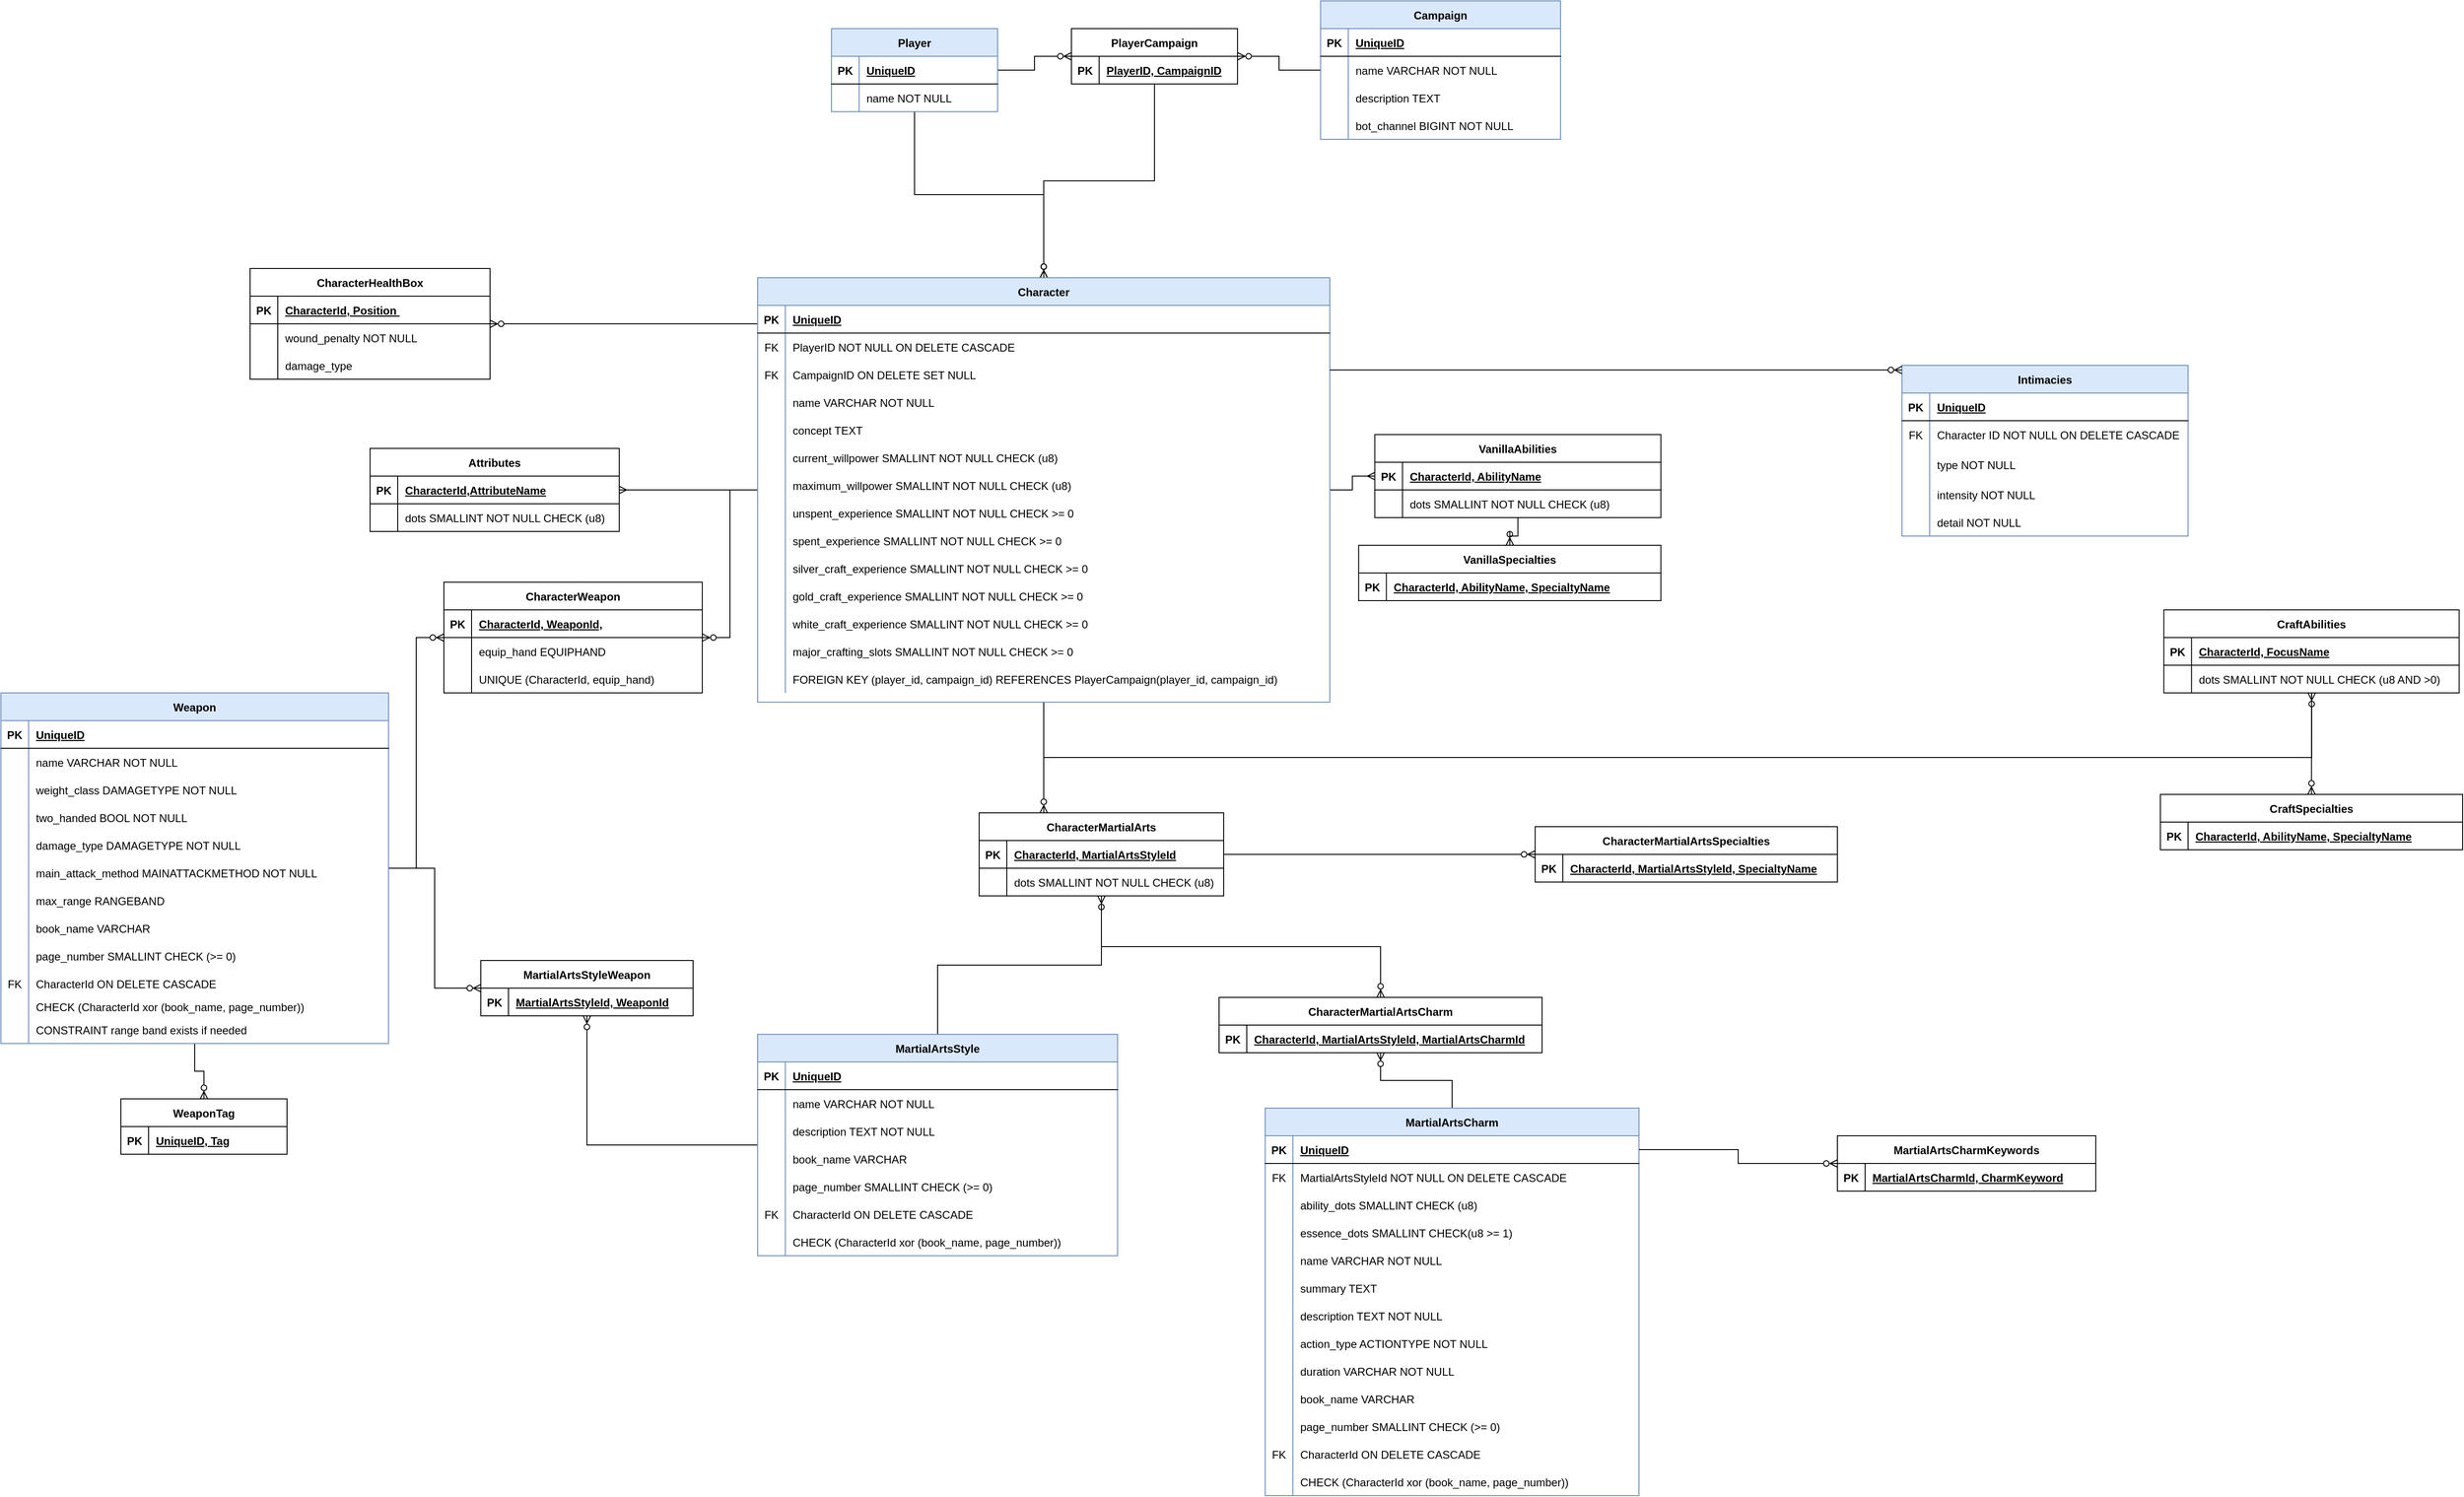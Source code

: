 <mxfile version="20.6.0" type="device"><diagram id="CkIb6DuVztnqHfLHLZmy" name="Page-1"><mxGraphModel dx="4070" dy="1332" grid="1" gridSize="10" guides="1" tooltips="1" connect="1" arrows="1" fold="1" page="1" pageScale="1" pageWidth="850" pageHeight="1100" math="0" shadow="0"><root><mxCell id="0"/><mxCell id="1" parent="0"/><mxCell id="hxEpr6-lxpFn5Z1nilZa-42" style="edgeStyle=orthogonalEdgeStyle;rounded=0;orthogonalLoop=1;jettySize=auto;html=1;startArrow=none;startFill=0;endArrow=ERzeroToMany;endFill=0;" edge="1" parent="1" source="hxEpr6-lxpFn5Z1nilZa-1" target="hxEpr6-lxpFn5Z1nilZa-27"><mxGeometry relative="1" as="geometry"/></mxCell><mxCell id="hxEpr6-lxpFn5Z1nilZa-64" style="edgeStyle=orthogonalEdgeStyle;rounded=0;orthogonalLoop=1;jettySize=auto;html=1;startArrow=none;startFill=0;endArrow=ERzeroToMany;endFill=0;" edge="1" parent="1" source="hxEpr6-lxpFn5Z1nilZa-1" target="hxEpr6-lxpFn5Z1nilZa-44"><mxGeometry relative="1" as="geometry"/></mxCell><mxCell id="hxEpr6-lxpFn5Z1nilZa-1" value="Player" style="shape=table;startSize=30;container=1;collapsible=1;childLayout=tableLayout;fixedRows=1;rowLines=0;fontStyle=1;align=center;resizeLast=1;fillColor=#dae8fc;strokeColor=#6c8ebf;" vertex="1" parent="1"><mxGeometry x="30" y="200" width="180" height="90" as="geometry"/></mxCell><mxCell id="hxEpr6-lxpFn5Z1nilZa-2" value="" style="shape=tableRow;horizontal=0;startSize=0;swimlaneHead=0;swimlaneBody=0;fillColor=none;collapsible=0;dropTarget=0;points=[[0,0.5],[1,0.5]];portConstraint=eastwest;top=0;left=0;right=0;bottom=1;" vertex="1" parent="hxEpr6-lxpFn5Z1nilZa-1"><mxGeometry y="30" width="180" height="30" as="geometry"/></mxCell><mxCell id="hxEpr6-lxpFn5Z1nilZa-3" value="PK" style="shape=partialRectangle;connectable=0;fillColor=none;top=0;left=0;bottom=0;right=0;fontStyle=1;overflow=hidden;" vertex="1" parent="hxEpr6-lxpFn5Z1nilZa-2"><mxGeometry width="30" height="30" as="geometry"><mxRectangle width="30" height="30" as="alternateBounds"/></mxGeometry></mxCell><mxCell id="hxEpr6-lxpFn5Z1nilZa-4" value="UniqueID" style="shape=partialRectangle;connectable=0;fillColor=none;top=0;left=0;bottom=0;right=0;align=left;spacingLeft=6;fontStyle=5;overflow=hidden;" vertex="1" parent="hxEpr6-lxpFn5Z1nilZa-2"><mxGeometry x="30" width="150" height="30" as="geometry"><mxRectangle width="150" height="30" as="alternateBounds"/></mxGeometry></mxCell><mxCell id="hxEpr6-lxpFn5Z1nilZa-5" value="" style="shape=tableRow;horizontal=0;startSize=0;swimlaneHead=0;swimlaneBody=0;fillColor=none;collapsible=0;dropTarget=0;points=[[0,0.5],[1,0.5]];portConstraint=eastwest;top=0;left=0;right=0;bottom=0;" vertex="1" parent="hxEpr6-lxpFn5Z1nilZa-1"><mxGeometry y="60" width="180" height="30" as="geometry"/></mxCell><mxCell id="hxEpr6-lxpFn5Z1nilZa-6" value="" style="shape=partialRectangle;connectable=0;fillColor=none;top=0;left=0;bottom=0;right=0;editable=1;overflow=hidden;" vertex="1" parent="hxEpr6-lxpFn5Z1nilZa-5"><mxGeometry width="30" height="30" as="geometry"><mxRectangle width="30" height="30" as="alternateBounds"/></mxGeometry></mxCell><mxCell id="hxEpr6-lxpFn5Z1nilZa-7" value="name NOT NULL" style="shape=partialRectangle;connectable=0;fillColor=none;top=0;left=0;bottom=0;right=0;align=left;spacingLeft=6;overflow=hidden;" vertex="1" parent="hxEpr6-lxpFn5Z1nilZa-5"><mxGeometry x="30" width="150" height="30" as="geometry"><mxRectangle width="150" height="30" as="alternateBounds"/></mxGeometry></mxCell><mxCell id="hxEpr6-lxpFn5Z1nilZa-43" style="edgeStyle=orthogonalEdgeStyle;rounded=0;orthogonalLoop=1;jettySize=auto;html=1;startArrow=none;startFill=0;endArrow=ERzeroToMany;endFill=0;" edge="1" parent="1" source="hxEpr6-lxpFn5Z1nilZa-14" target="hxEpr6-lxpFn5Z1nilZa-27"><mxGeometry relative="1" as="geometry"/></mxCell><mxCell id="hxEpr6-lxpFn5Z1nilZa-14" value="Campaign" style="shape=table;startSize=30;container=1;collapsible=1;childLayout=tableLayout;fixedRows=1;rowLines=0;fontStyle=1;align=center;resizeLast=1;fillColor=#dae8fc;strokeColor=#6c8ebf;" vertex="1" parent="1"><mxGeometry x="560" y="170" width="260" height="150" as="geometry"/></mxCell><mxCell id="hxEpr6-lxpFn5Z1nilZa-15" value="" style="shape=tableRow;horizontal=0;startSize=0;swimlaneHead=0;swimlaneBody=0;fillColor=none;collapsible=0;dropTarget=0;points=[[0,0.5],[1,0.5]];portConstraint=eastwest;top=0;left=0;right=0;bottom=1;" vertex="1" parent="hxEpr6-lxpFn5Z1nilZa-14"><mxGeometry y="30" width="260" height="30" as="geometry"/></mxCell><mxCell id="hxEpr6-lxpFn5Z1nilZa-16" value="PK" style="shape=partialRectangle;connectable=0;fillColor=none;top=0;left=0;bottom=0;right=0;fontStyle=1;overflow=hidden;" vertex="1" parent="hxEpr6-lxpFn5Z1nilZa-15"><mxGeometry width="30" height="30" as="geometry"><mxRectangle width="30" height="30" as="alternateBounds"/></mxGeometry></mxCell><mxCell id="hxEpr6-lxpFn5Z1nilZa-17" value="UniqueID" style="shape=partialRectangle;connectable=0;fillColor=none;top=0;left=0;bottom=0;right=0;align=left;spacingLeft=6;fontStyle=5;overflow=hidden;" vertex="1" parent="hxEpr6-lxpFn5Z1nilZa-15"><mxGeometry x="30" width="230" height="30" as="geometry"><mxRectangle width="230" height="30" as="alternateBounds"/></mxGeometry></mxCell><mxCell id="hxEpr6-lxpFn5Z1nilZa-18" value="" style="shape=tableRow;horizontal=0;startSize=0;swimlaneHead=0;swimlaneBody=0;fillColor=none;collapsible=0;dropTarget=0;points=[[0,0.5],[1,0.5]];portConstraint=eastwest;top=0;left=0;right=0;bottom=0;" vertex="1" parent="hxEpr6-lxpFn5Z1nilZa-14"><mxGeometry y="60" width="260" height="30" as="geometry"/></mxCell><mxCell id="hxEpr6-lxpFn5Z1nilZa-19" value="" style="shape=partialRectangle;connectable=0;fillColor=none;top=0;left=0;bottom=0;right=0;editable=1;overflow=hidden;" vertex="1" parent="hxEpr6-lxpFn5Z1nilZa-18"><mxGeometry width="30" height="30" as="geometry"><mxRectangle width="30" height="30" as="alternateBounds"/></mxGeometry></mxCell><mxCell id="hxEpr6-lxpFn5Z1nilZa-20" value="name VARCHAR NOT NULL" style="shape=partialRectangle;connectable=0;fillColor=none;top=0;left=0;bottom=0;right=0;align=left;spacingLeft=6;overflow=hidden;" vertex="1" parent="hxEpr6-lxpFn5Z1nilZa-18"><mxGeometry x="30" width="230" height="30" as="geometry"><mxRectangle width="230" height="30" as="alternateBounds"/></mxGeometry></mxCell><mxCell id="hxEpr6-lxpFn5Z1nilZa-21" value="" style="shape=tableRow;horizontal=0;startSize=0;swimlaneHead=0;swimlaneBody=0;fillColor=none;collapsible=0;dropTarget=0;points=[[0,0.5],[1,0.5]];portConstraint=eastwest;top=0;left=0;right=0;bottom=0;" vertex="1" parent="hxEpr6-lxpFn5Z1nilZa-14"><mxGeometry y="90" width="260" height="30" as="geometry"/></mxCell><mxCell id="hxEpr6-lxpFn5Z1nilZa-22" value="" style="shape=partialRectangle;connectable=0;fillColor=none;top=0;left=0;bottom=0;right=0;editable=1;overflow=hidden;" vertex="1" parent="hxEpr6-lxpFn5Z1nilZa-21"><mxGeometry width="30" height="30" as="geometry"><mxRectangle width="30" height="30" as="alternateBounds"/></mxGeometry></mxCell><mxCell id="hxEpr6-lxpFn5Z1nilZa-23" value="description TEXT" style="shape=partialRectangle;connectable=0;fillColor=none;top=0;left=0;bottom=0;right=0;align=left;spacingLeft=6;overflow=hidden;" vertex="1" parent="hxEpr6-lxpFn5Z1nilZa-21"><mxGeometry x="30" width="230" height="30" as="geometry"><mxRectangle width="230" height="30" as="alternateBounds"/></mxGeometry></mxCell><mxCell id="hxEpr6-lxpFn5Z1nilZa-24" value="" style="shape=tableRow;horizontal=0;startSize=0;swimlaneHead=0;swimlaneBody=0;fillColor=none;collapsible=0;dropTarget=0;points=[[0,0.5],[1,0.5]];portConstraint=eastwest;top=0;left=0;right=0;bottom=0;" vertex="1" parent="hxEpr6-lxpFn5Z1nilZa-14"><mxGeometry y="120" width="260" height="30" as="geometry"/></mxCell><mxCell id="hxEpr6-lxpFn5Z1nilZa-25" value="" style="shape=partialRectangle;connectable=0;fillColor=none;top=0;left=0;bottom=0;right=0;editable=1;overflow=hidden;" vertex="1" parent="hxEpr6-lxpFn5Z1nilZa-24"><mxGeometry width="30" height="30" as="geometry"><mxRectangle width="30" height="30" as="alternateBounds"/></mxGeometry></mxCell><mxCell id="hxEpr6-lxpFn5Z1nilZa-26" value="bot_channel BIGINT NOT NULL" style="shape=partialRectangle;connectable=0;fillColor=none;top=0;left=0;bottom=0;right=0;align=left;spacingLeft=6;overflow=hidden;" vertex="1" parent="hxEpr6-lxpFn5Z1nilZa-24"><mxGeometry x="30" width="230" height="30" as="geometry"><mxRectangle width="230" height="30" as="alternateBounds"/></mxGeometry></mxCell><mxCell id="hxEpr6-lxpFn5Z1nilZa-72" style="edgeStyle=orthogonalEdgeStyle;rounded=0;orthogonalLoop=1;jettySize=auto;html=1;startArrow=none;startFill=0;endArrow=ERzeroToMany;endFill=0;" edge="1" parent="1" source="hxEpr6-lxpFn5Z1nilZa-27" target="hxEpr6-lxpFn5Z1nilZa-44"><mxGeometry relative="1" as="geometry"/></mxCell><mxCell id="hxEpr6-lxpFn5Z1nilZa-27" value="PlayerCampaign" style="shape=table;startSize=30;container=1;collapsible=1;childLayout=tableLayout;fixedRows=1;rowLines=0;fontStyle=1;align=center;resizeLast=1;" vertex="1" parent="1"><mxGeometry x="290" y="200" width="180" height="60" as="geometry"/></mxCell><mxCell id="hxEpr6-lxpFn5Z1nilZa-28" value="" style="shape=tableRow;horizontal=0;startSize=0;swimlaneHead=0;swimlaneBody=0;fillColor=none;collapsible=0;dropTarget=0;points=[[0,0.5],[1,0.5]];portConstraint=eastwest;top=0;left=0;right=0;bottom=1;" vertex="1" parent="hxEpr6-lxpFn5Z1nilZa-27"><mxGeometry y="30" width="180" height="30" as="geometry"/></mxCell><mxCell id="hxEpr6-lxpFn5Z1nilZa-29" value="PK" style="shape=partialRectangle;connectable=0;fillColor=none;top=0;left=0;bottom=0;right=0;fontStyle=1;overflow=hidden;" vertex="1" parent="hxEpr6-lxpFn5Z1nilZa-28"><mxGeometry width="30" height="30" as="geometry"><mxRectangle width="30" height="30" as="alternateBounds"/></mxGeometry></mxCell><mxCell id="hxEpr6-lxpFn5Z1nilZa-30" value="PlayerID, CampaignID" style="shape=partialRectangle;connectable=0;fillColor=none;top=0;left=0;bottom=0;right=0;align=left;spacingLeft=6;fontStyle=5;overflow=hidden;" vertex="1" parent="hxEpr6-lxpFn5Z1nilZa-28"><mxGeometry x="30" width="150" height="30" as="geometry"><mxRectangle width="150" height="30" as="alternateBounds"/></mxGeometry></mxCell><mxCell id="hxEpr6-lxpFn5Z1nilZa-129" style="edgeStyle=orthogonalEdgeStyle;rounded=0;orthogonalLoop=1;jettySize=auto;html=1;startArrow=none;startFill=0;endArrow=ERmany;endFill=0;" edge="1" parent="1" source="hxEpr6-lxpFn5Z1nilZa-44" target="hxEpr6-lxpFn5Z1nilZa-116"><mxGeometry relative="1" as="geometry"/></mxCell><mxCell id="hxEpr6-lxpFn5Z1nilZa-157" style="edgeStyle=orthogonalEdgeStyle;rounded=0;orthogonalLoop=1;jettySize=auto;html=1;startArrow=none;startFill=0;endArrow=ERmany;endFill=0;" edge="1" parent="1" source="hxEpr6-lxpFn5Z1nilZa-44" target="hxEpr6-lxpFn5Z1nilZa-144"><mxGeometry relative="1" as="geometry"/></mxCell><mxCell id="hxEpr6-lxpFn5Z1nilZa-202" style="edgeStyle=orthogonalEdgeStyle;rounded=0;orthogonalLoop=1;jettySize=auto;html=1;startArrow=none;startFill=0;endArrow=ERzeroToMany;endFill=0;" edge="1" parent="1" source="hxEpr6-lxpFn5Z1nilZa-44" target="hxEpr6-lxpFn5Z1nilZa-158"><mxGeometry relative="1" as="geometry"><Array as="points"><mxPoint x="260" y="990"/><mxPoint x="1634" y="990"/></Array></mxGeometry></mxCell><mxCell id="hxEpr6-lxpFn5Z1nilZa-262" style="edgeStyle=orthogonalEdgeStyle;rounded=0;orthogonalLoop=1;jettySize=auto;html=1;startArrow=none;startFill=0;endArrow=ERzeroToMany;endFill=0;" edge="1" parent="1" source="hxEpr6-lxpFn5Z1nilZa-44" target="hxEpr6-lxpFn5Z1nilZa-248"><mxGeometry relative="1" as="geometry"><Array as="points"><mxPoint x="260" y="1020"/><mxPoint x="260" y="1020"/></Array></mxGeometry></mxCell><mxCell id="hxEpr6-lxpFn5Z1nilZa-309" style="edgeStyle=orthogonalEdgeStyle;rounded=0;orthogonalLoop=1;jettySize=auto;html=1;startArrow=none;startFill=0;endArrow=ERzeroToMany;endFill=0;" edge="1" parent="1" source="hxEpr6-lxpFn5Z1nilZa-44" target="hxEpr6-lxpFn5Z1nilZa-296"><mxGeometry relative="1" as="geometry"><Array as="points"><mxPoint x="-140" y="520"/><mxPoint x="-140" y="520"/></Array></mxGeometry></mxCell><mxCell id="hxEpr6-lxpFn5Z1nilZa-501" style="edgeStyle=orthogonalEdgeStyle;rounded=0;orthogonalLoop=1;jettySize=auto;html=1;startArrow=none;startFill=0;endArrow=ERzeroToMany;endFill=0;" edge="1" parent="1" source="hxEpr6-lxpFn5Z1nilZa-44" target="hxEpr6-lxpFn5Z1nilZa-488"><mxGeometry relative="1" as="geometry"/></mxCell><mxCell id="hxEpr6-lxpFn5Z1nilZa-44" value="Character" style="shape=table;startSize=30;container=1;collapsible=1;childLayout=tableLayout;fixedRows=1;rowLines=0;fontStyle=1;align=center;resizeLast=1;fillColor=#dae8fc;strokeColor=#6c8ebf;" vertex="1" parent="1"><mxGeometry x="-50" y="470" width="620" height="460" as="geometry"/></mxCell><mxCell id="hxEpr6-lxpFn5Z1nilZa-45" value="" style="shape=tableRow;horizontal=0;startSize=0;swimlaneHead=0;swimlaneBody=0;fillColor=none;collapsible=0;dropTarget=0;points=[[0,0.5],[1,0.5]];portConstraint=eastwest;top=0;left=0;right=0;bottom=1;" vertex="1" parent="hxEpr6-lxpFn5Z1nilZa-44"><mxGeometry y="30" width="620" height="30" as="geometry"/></mxCell><mxCell id="hxEpr6-lxpFn5Z1nilZa-46" value="PK" style="shape=partialRectangle;connectable=0;fillColor=none;top=0;left=0;bottom=0;right=0;fontStyle=1;overflow=hidden;" vertex="1" parent="hxEpr6-lxpFn5Z1nilZa-45"><mxGeometry width="30" height="30" as="geometry"><mxRectangle width="30" height="30" as="alternateBounds"/></mxGeometry></mxCell><mxCell id="hxEpr6-lxpFn5Z1nilZa-47" value="UniqueID" style="shape=partialRectangle;connectable=0;fillColor=none;top=0;left=0;bottom=0;right=0;align=left;spacingLeft=6;fontStyle=5;overflow=hidden;" vertex="1" parent="hxEpr6-lxpFn5Z1nilZa-45"><mxGeometry x="30" width="590" height="30" as="geometry"><mxRectangle width="590" height="30" as="alternateBounds"/></mxGeometry></mxCell><mxCell id="hxEpr6-lxpFn5Z1nilZa-58" value="" style="shape=tableRow;horizontal=0;startSize=0;swimlaneHead=0;swimlaneBody=0;fillColor=none;collapsible=0;dropTarget=0;points=[[0,0.5],[1,0.5]];portConstraint=eastwest;top=0;left=0;right=0;bottom=0;" vertex="1" parent="hxEpr6-lxpFn5Z1nilZa-44"><mxGeometry y="60" width="620" height="30" as="geometry"/></mxCell><mxCell id="hxEpr6-lxpFn5Z1nilZa-59" value="FK" style="shape=partialRectangle;connectable=0;fillColor=none;top=0;left=0;bottom=0;right=0;fontStyle=0;overflow=hidden;" vertex="1" parent="hxEpr6-lxpFn5Z1nilZa-58"><mxGeometry width="30" height="30" as="geometry"><mxRectangle width="30" height="30" as="alternateBounds"/></mxGeometry></mxCell><mxCell id="hxEpr6-lxpFn5Z1nilZa-60" value="PlayerID NOT NULL ON DELETE CASCADE" style="shape=partialRectangle;connectable=0;fillColor=none;top=0;left=0;bottom=0;right=0;align=left;spacingLeft=6;fontStyle=0;overflow=hidden;" vertex="1" parent="hxEpr6-lxpFn5Z1nilZa-58"><mxGeometry x="30" width="590" height="30" as="geometry"><mxRectangle width="590" height="30" as="alternateBounds"/></mxGeometry></mxCell><mxCell id="hxEpr6-lxpFn5Z1nilZa-69" value="" style="shape=tableRow;horizontal=0;startSize=0;swimlaneHead=0;swimlaneBody=0;fillColor=none;collapsible=0;dropTarget=0;points=[[0,0.5],[1,0.5]];portConstraint=eastwest;top=0;left=0;right=0;bottom=0;" vertex="1" parent="hxEpr6-lxpFn5Z1nilZa-44"><mxGeometry y="90" width="620" height="30" as="geometry"/></mxCell><mxCell id="hxEpr6-lxpFn5Z1nilZa-70" value="FK" style="shape=partialRectangle;connectable=0;fillColor=none;top=0;left=0;bottom=0;right=0;fontStyle=0;overflow=hidden;" vertex="1" parent="hxEpr6-lxpFn5Z1nilZa-69"><mxGeometry width="30" height="30" as="geometry"><mxRectangle width="30" height="30" as="alternateBounds"/></mxGeometry></mxCell><mxCell id="hxEpr6-lxpFn5Z1nilZa-71" value="CampaignID ON DELETE SET NULL" style="shape=partialRectangle;connectable=0;fillColor=none;top=0;left=0;bottom=0;right=0;align=left;spacingLeft=6;fontStyle=0;overflow=hidden;" vertex="1" parent="hxEpr6-lxpFn5Z1nilZa-69"><mxGeometry x="30" width="590" height="30" as="geometry"><mxRectangle width="590" height="30" as="alternateBounds"/></mxGeometry></mxCell><mxCell id="hxEpr6-lxpFn5Z1nilZa-51" value="" style="shape=tableRow;horizontal=0;startSize=0;swimlaneHead=0;swimlaneBody=0;fillColor=none;collapsible=0;dropTarget=0;points=[[0,0.5],[1,0.5]];portConstraint=eastwest;top=0;left=0;right=0;bottom=0;" vertex="1" parent="hxEpr6-lxpFn5Z1nilZa-44"><mxGeometry y="120" width="620" height="30" as="geometry"/></mxCell><mxCell id="hxEpr6-lxpFn5Z1nilZa-52" value="" style="shape=partialRectangle;connectable=0;fillColor=none;top=0;left=0;bottom=0;right=0;editable=1;overflow=hidden;" vertex="1" parent="hxEpr6-lxpFn5Z1nilZa-51"><mxGeometry width="30" height="30" as="geometry"><mxRectangle width="30" height="30" as="alternateBounds"/></mxGeometry></mxCell><mxCell id="hxEpr6-lxpFn5Z1nilZa-53" value="name VARCHAR NOT NULL" style="shape=partialRectangle;connectable=0;fillColor=none;top=0;left=0;bottom=0;right=0;align=left;spacingLeft=6;overflow=hidden;" vertex="1" parent="hxEpr6-lxpFn5Z1nilZa-51"><mxGeometry x="30" width="590" height="30" as="geometry"><mxRectangle width="590" height="30" as="alternateBounds"/></mxGeometry></mxCell><mxCell id="hxEpr6-lxpFn5Z1nilZa-54" value="" style="shape=tableRow;horizontal=0;startSize=0;swimlaneHead=0;swimlaneBody=0;fillColor=none;collapsible=0;dropTarget=0;points=[[0,0.5],[1,0.5]];portConstraint=eastwest;top=0;left=0;right=0;bottom=0;" vertex="1" parent="hxEpr6-lxpFn5Z1nilZa-44"><mxGeometry y="150" width="620" height="30" as="geometry"/></mxCell><mxCell id="hxEpr6-lxpFn5Z1nilZa-55" value="" style="shape=partialRectangle;connectable=0;fillColor=none;top=0;left=0;bottom=0;right=0;editable=1;overflow=hidden;" vertex="1" parent="hxEpr6-lxpFn5Z1nilZa-54"><mxGeometry width="30" height="30" as="geometry"><mxRectangle width="30" height="30" as="alternateBounds"/></mxGeometry></mxCell><mxCell id="hxEpr6-lxpFn5Z1nilZa-56" value="concept TEXT" style="shape=partialRectangle;connectable=0;fillColor=none;top=0;left=0;bottom=0;right=0;align=left;spacingLeft=6;overflow=hidden;" vertex="1" parent="hxEpr6-lxpFn5Z1nilZa-54"><mxGeometry x="30" width="590" height="30" as="geometry"><mxRectangle width="590" height="30" as="alternateBounds"/></mxGeometry></mxCell><mxCell id="hxEpr6-lxpFn5Z1nilZa-74" value="" style="shape=tableRow;horizontal=0;startSize=0;swimlaneHead=0;swimlaneBody=0;fillColor=none;collapsible=0;dropTarget=0;points=[[0,0.5],[1,0.5]];portConstraint=eastwest;top=0;left=0;right=0;bottom=0;" vertex="1" parent="hxEpr6-lxpFn5Z1nilZa-44"><mxGeometry y="180" width="620" height="30" as="geometry"/></mxCell><mxCell id="hxEpr6-lxpFn5Z1nilZa-75" value="" style="shape=partialRectangle;connectable=0;fillColor=none;top=0;left=0;bottom=0;right=0;editable=1;overflow=hidden;" vertex="1" parent="hxEpr6-lxpFn5Z1nilZa-74"><mxGeometry width="30" height="30" as="geometry"><mxRectangle width="30" height="30" as="alternateBounds"/></mxGeometry></mxCell><mxCell id="hxEpr6-lxpFn5Z1nilZa-76" value="current_willpower SMALLINT NOT NULL CHECK (u8)" style="shape=partialRectangle;connectable=0;fillColor=none;top=0;left=0;bottom=0;right=0;align=left;spacingLeft=6;overflow=hidden;" vertex="1" parent="hxEpr6-lxpFn5Z1nilZa-74"><mxGeometry x="30" width="590" height="30" as="geometry"><mxRectangle width="590" height="30" as="alternateBounds"/></mxGeometry></mxCell><mxCell id="hxEpr6-lxpFn5Z1nilZa-78" value="" style="shape=tableRow;horizontal=0;startSize=0;swimlaneHead=0;swimlaneBody=0;fillColor=none;collapsible=0;dropTarget=0;points=[[0,0.5],[1,0.5]];portConstraint=eastwest;top=0;left=0;right=0;bottom=0;" vertex="1" parent="hxEpr6-lxpFn5Z1nilZa-44"><mxGeometry y="210" width="620" height="30" as="geometry"/></mxCell><mxCell id="hxEpr6-lxpFn5Z1nilZa-79" value="" style="shape=partialRectangle;connectable=0;fillColor=none;top=0;left=0;bottom=0;right=0;editable=1;overflow=hidden;" vertex="1" parent="hxEpr6-lxpFn5Z1nilZa-78"><mxGeometry width="30" height="30" as="geometry"><mxRectangle width="30" height="30" as="alternateBounds"/></mxGeometry></mxCell><mxCell id="hxEpr6-lxpFn5Z1nilZa-80" value="maximum_willpower SMALLINT NOT NULL CHECK (u8)" style="shape=partialRectangle;connectable=0;fillColor=none;top=0;left=0;bottom=0;right=0;align=left;spacingLeft=6;overflow=hidden;" vertex="1" parent="hxEpr6-lxpFn5Z1nilZa-78"><mxGeometry x="30" width="590" height="30" as="geometry"><mxRectangle width="590" height="30" as="alternateBounds"/></mxGeometry></mxCell><mxCell id="hxEpr6-lxpFn5Z1nilZa-103" value="" style="shape=tableRow;horizontal=0;startSize=0;swimlaneHead=0;swimlaneBody=0;fillColor=none;collapsible=0;dropTarget=0;points=[[0,0.5],[1,0.5]];portConstraint=eastwest;top=0;left=0;right=0;bottom=0;" vertex="1" parent="hxEpr6-lxpFn5Z1nilZa-44"><mxGeometry y="240" width="620" height="30" as="geometry"/></mxCell><mxCell id="hxEpr6-lxpFn5Z1nilZa-104" value="" style="shape=partialRectangle;connectable=0;fillColor=none;top=0;left=0;bottom=0;right=0;editable=1;overflow=hidden;" vertex="1" parent="hxEpr6-lxpFn5Z1nilZa-103"><mxGeometry width="30" height="30" as="geometry"><mxRectangle width="30" height="30" as="alternateBounds"/></mxGeometry></mxCell><mxCell id="hxEpr6-lxpFn5Z1nilZa-105" value="unspent_experience SMALLINT NOT NULL CHECK &gt;= 0" style="shape=partialRectangle;connectable=0;fillColor=none;top=0;left=0;bottom=0;right=0;align=left;spacingLeft=6;overflow=hidden;" vertex="1" parent="hxEpr6-lxpFn5Z1nilZa-103"><mxGeometry x="30" width="590" height="30" as="geometry"><mxRectangle width="590" height="30" as="alternateBounds"/></mxGeometry></mxCell><mxCell id="hxEpr6-lxpFn5Z1nilZa-113" value="" style="shape=tableRow;horizontal=0;startSize=0;swimlaneHead=0;swimlaneBody=0;fillColor=none;collapsible=0;dropTarget=0;points=[[0,0.5],[1,0.5]];portConstraint=eastwest;top=0;left=0;right=0;bottom=0;" vertex="1" parent="hxEpr6-lxpFn5Z1nilZa-44"><mxGeometry y="270" width="620" height="30" as="geometry"/></mxCell><mxCell id="hxEpr6-lxpFn5Z1nilZa-114" value="" style="shape=partialRectangle;connectable=0;fillColor=none;top=0;left=0;bottom=0;right=0;editable=1;overflow=hidden;" vertex="1" parent="hxEpr6-lxpFn5Z1nilZa-113"><mxGeometry width="30" height="30" as="geometry"><mxRectangle width="30" height="30" as="alternateBounds"/></mxGeometry></mxCell><mxCell id="hxEpr6-lxpFn5Z1nilZa-115" value="spent_experience SMALLINT NOT NULL CHECK &gt;= 0" style="shape=partialRectangle;connectable=0;fillColor=none;top=0;left=0;bottom=0;right=0;align=left;spacingLeft=6;overflow=hidden;" vertex="1" parent="hxEpr6-lxpFn5Z1nilZa-113"><mxGeometry x="30" width="590" height="30" as="geometry"><mxRectangle width="590" height="30" as="alternateBounds"/></mxGeometry></mxCell><mxCell id="hxEpr6-lxpFn5Z1nilZa-172" value="" style="shape=tableRow;horizontal=0;startSize=0;swimlaneHead=0;swimlaneBody=0;fillColor=none;collapsible=0;dropTarget=0;points=[[0,0.5],[1,0.5]];portConstraint=eastwest;top=0;left=0;right=0;bottom=0;" vertex="1" parent="hxEpr6-lxpFn5Z1nilZa-44"><mxGeometry y="300" width="620" height="30" as="geometry"/></mxCell><mxCell id="hxEpr6-lxpFn5Z1nilZa-173" value="" style="shape=partialRectangle;connectable=0;fillColor=none;top=0;left=0;bottom=0;right=0;editable=1;overflow=hidden;" vertex="1" parent="hxEpr6-lxpFn5Z1nilZa-172"><mxGeometry width="30" height="30" as="geometry"><mxRectangle width="30" height="30" as="alternateBounds"/></mxGeometry></mxCell><mxCell id="hxEpr6-lxpFn5Z1nilZa-174" value="silver_craft_experience SMALLINT NOT NULL CHECK &gt;= 0" style="shape=partialRectangle;connectable=0;fillColor=none;top=0;left=0;bottom=0;right=0;align=left;spacingLeft=6;overflow=hidden;" vertex="1" parent="hxEpr6-lxpFn5Z1nilZa-172"><mxGeometry x="30" width="590" height="30" as="geometry"><mxRectangle width="590" height="30" as="alternateBounds"/></mxGeometry></mxCell><mxCell id="hxEpr6-lxpFn5Z1nilZa-177" value="" style="shape=tableRow;horizontal=0;startSize=0;swimlaneHead=0;swimlaneBody=0;fillColor=none;collapsible=0;dropTarget=0;points=[[0,0.5],[1,0.5]];portConstraint=eastwest;top=0;left=0;right=0;bottom=0;" vertex="1" parent="hxEpr6-lxpFn5Z1nilZa-44"><mxGeometry y="330" width="620" height="30" as="geometry"/></mxCell><mxCell id="hxEpr6-lxpFn5Z1nilZa-178" value="" style="shape=partialRectangle;connectable=0;fillColor=none;top=0;left=0;bottom=0;right=0;editable=1;overflow=hidden;" vertex="1" parent="hxEpr6-lxpFn5Z1nilZa-177"><mxGeometry width="30" height="30" as="geometry"><mxRectangle width="30" height="30" as="alternateBounds"/></mxGeometry></mxCell><mxCell id="hxEpr6-lxpFn5Z1nilZa-179" value="gold_craft_experience SMALLINT NOT NULL CHECK &gt;= 0" style="shape=partialRectangle;connectable=0;fillColor=none;top=0;left=0;bottom=0;right=0;align=left;spacingLeft=6;overflow=hidden;" vertex="1" parent="hxEpr6-lxpFn5Z1nilZa-177"><mxGeometry x="30" width="590" height="30" as="geometry"><mxRectangle width="590" height="30" as="alternateBounds"/></mxGeometry></mxCell><mxCell id="hxEpr6-lxpFn5Z1nilZa-182" value="" style="shape=tableRow;horizontal=0;startSize=0;swimlaneHead=0;swimlaneBody=0;fillColor=none;collapsible=0;dropTarget=0;points=[[0,0.5],[1,0.5]];portConstraint=eastwest;top=0;left=0;right=0;bottom=0;" vertex="1" parent="hxEpr6-lxpFn5Z1nilZa-44"><mxGeometry y="360" width="620" height="30" as="geometry"/></mxCell><mxCell id="hxEpr6-lxpFn5Z1nilZa-183" value="" style="shape=partialRectangle;connectable=0;fillColor=none;top=0;left=0;bottom=0;right=0;editable=1;overflow=hidden;" vertex="1" parent="hxEpr6-lxpFn5Z1nilZa-182"><mxGeometry width="30" height="30" as="geometry"><mxRectangle width="30" height="30" as="alternateBounds"/></mxGeometry></mxCell><mxCell id="hxEpr6-lxpFn5Z1nilZa-184" value="white_craft_experience SMALLINT NOT NULL CHECK &gt;= 0" style="shape=partialRectangle;connectable=0;fillColor=none;top=0;left=0;bottom=0;right=0;align=left;spacingLeft=6;overflow=hidden;" vertex="1" parent="hxEpr6-lxpFn5Z1nilZa-182"><mxGeometry x="30" width="590" height="30" as="geometry"><mxRectangle width="590" height="30" as="alternateBounds"/></mxGeometry></mxCell><mxCell id="hxEpr6-lxpFn5Z1nilZa-187" value="" style="shape=tableRow;horizontal=0;startSize=0;swimlaneHead=0;swimlaneBody=0;fillColor=none;collapsible=0;dropTarget=0;points=[[0,0.5],[1,0.5]];portConstraint=eastwest;top=0;left=0;right=0;bottom=0;" vertex="1" parent="hxEpr6-lxpFn5Z1nilZa-44"><mxGeometry y="390" width="620" height="30" as="geometry"/></mxCell><mxCell id="hxEpr6-lxpFn5Z1nilZa-188" value="" style="shape=partialRectangle;connectable=0;fillColor=none;top=0;left=0;bottom=0;right=0;editable=1;overflow=hidden;" vertex="1" parent="hxEpr6-lxpFn5Z1nilZa-187"><mxGeometry width="30" height="30" as="geometry"><mxRectangle width="30" height="30" as="alternateBounds"/></mxGeometry></mxCell><mxCell id="hxEpr6-lxpFn5Z1nilZa-189" value="major_crafting_slots SMALLINT NOT NULL CHECK &gt;= 0" style="shape=partialRectangle;connectable=0;fillColor=none;top=0;left=0;bottom=0;right=0;align=left;spacingLeft=6;overflow=hidden;" vertex="1" parent="hxEpr6-lxpFn5Z1nilZa-187"><mxGeometry x="30" width="590" height="30" as="geometry"><mxRectangle width="590" height="30" as="alternateBounds"/></mxGeometry></mxCell><mxCell id="hxEpr6-lxpFn5Z1nilZa-244" value="" style="shape=tableRow;horizontal=0;startSize=0;swimlaneHead=0;swimlaneBody=0;fillColor=none;collapsible=0;dropTarget=0;points=[[0,0.5],[1,0.5]];portConstraint=eastwest;top=0;left=0;right=0;bottom=0;" vertex="1" parent="hxEpr6-lxpFn5Z1nilZa-44"><mxGeometry y="420" width="620" height="30" as="geometry"/></mxCell><mxCell id="hxEpr6-lxpFn5Z1nilZa-245" value="" style="shape=partialRectangle;connectable=0;fillColor=none;top=0;left=0;bottom=0;right=0;editable=1;overflow=hidden;" vertex="1" parent="hxEpr6-lxpFn5Z1nilZa-244"><mxGeometry width="30" height="30" as="geometry"><mxRectangle width="30" height="30" as="alternateBounds"/></mxGeometry></mxCell><mxCell id="hxEpr6-lxpFn5Z1nilZa-246" value="FOREIGN KEY (player_id, campaign_id) REFERENCES PlayerCampaign(player_id, campaign_id)" style="shape=partialRectangle;connectable=0;fillColor=none;top=0;left=0;bottom=0;right=0;align=left;spacingLeft=6;overflow=hidden;" vertex="1" parent="hxEpr6-lxpFn5Z1nilZa-244"><mxGeometry x="30" width="590" height="30" as="geometry"><mxRectangle width="590" height="30" as="alternateBounds"/></mxGeometry></mxCell><mxCell id="hxEpr6-lxpFn5Z1nilZa-143" style="edgeStyle=orthogonalEdgeStyle;rounded=0;orthogonalLoop=1;jettySize=auto;html=1;startArrow=none;startFill=0;endArrow=ERzeroToMany;endFill=0;" edge="1" parent="1" source="hxEpr6-lxpFn5Z1nilZa-116" target="hxEpr6-lxpFn5Z1nilZa-130"><mxGeometry relative="1" as="geometry"/></mxCell><mxCell id="hxEpr6-lxpFn5Z1nilZa-116" value="VanillaAbilities" style="shape=table;startSize=30;container=1;collapsible=1;childLayout=tableLayout;fixedRows=1;rowLines=0;fontStyle=1;align=center;resizeLast=1;" vertex="1" parent="1"><mxGeometry x="618.75" y="640" width="310" height="90" as="geometry"/></mxCell><mxCell id="hxEpr6-lxpFn5Z1nilZa-117" value="" style="shape=tableRow;horizontal=0;startSize=0;swimlaneHead=0;swimlaneBody=0;fillColor=none;collapsible=0;dropTarget=0;points=[[0,0.5],[1,0.5]];portConstraint=eastwest;top=0;left=0;right=0;bottom=1;" vertex="1" parent="hxEpr6-lxpFn5Z1nilZa-116"><mxGeometry y="30" width="310" height="30" as="geometry"/></mxCell><mxCell id="hxEpr6-lxpFn5Z1nilZa-118" value="PK" style="shape=partialRectangle;connectable=0;fillColor=none;top=0;left=0;bottom=0;right=0;fontStyle=1;overflow=hidden;" vertex="1" parent="hxEpr6-lxpFn5Z1nilZa-117"><mxGeometry width="30" height="30" as="geometry"><mxRectangle width="30" height="30" as="alternateBounds"/></mxGeometry></mxCell><mxCell id="hxEpr6-lxpFn5Z1nilZa-119" value="CharacterId, AbilityName" style="shape=partialRectangle;connectable=0;fillColor=none;top=0;left=0;bottom=0;right=0;align=left;spacingLeft=6;fontStyle=5;overflow=hidden;" vertex="1" parent="hxEpr6-lxpFn5Z1nilZa-117"><mxGeometry x="30" width="280" height="30" as="geometry"><mxRectangle width="280" height="30" as="alternateBounds"/></mxGeometry></mxCell><mxCell id="hxEpr6-lxpFn5Z1nilZa-120" value="" style="shape=tableRow;horizontal=0;startSize=0;swimlaneHead=0;swimlaneBody=0;fillColor=none;collapsible=0;dropTarget=0;points=[[0,0.5],[1,0.5]];portConstraint=eastwest;top=0;left=0;right=0;bottom=0;" vertex="1" parent="hxEpr6-lxpFn5Z1nilZa-116"><mxGeometry y="60" width="310" height="30" as="geometry"/></mxCell><mxCell id="hxEpr6-lxpFn5Z1nilZa-121" value="" style="shape=partialRectangle;connectable=0;fillColor=none;top=0;left=0;bottom=0;right=0;editable=1;overflow=hidden;" vertex="1" parent="hxEpr6-lxpFn5Z1nilZa-120"><mxGeometry width="30" height="30" as="geometry"><mxRectangle width="30" height="30" as="alternateBounds"/></mxGeometry></mxCell><mxCell id="hxEpr6-lxpFn5Z1nilZa-122" value="dots SMALLINT NOT NULL CHECK (u8)" style="shape=partialRectangle;connectable=0;fillColor=none;top=0;left=0;bottom=0;right=0;align=left;spacingLeft=6;overflow=hidden;" vertex="1" parent="hxEpr6-lxpFn5Z1nilZa-120"><mxGeometry x="30" width="280" height="30" as="geometry"><mxRectangle width="280" height="30" as="alternateBounds"/></mxGeometry></mxCell><mxCell id="hxEpr6-lxpFn5Z1nilZa-130" value="VanillaSpecialties" style="shape=table;startSize=30;container=1;collapsible=1;childLayout=tableLayout;fixedRows=1;rowLines=0;fontStyle=1;align=center;resizeLast=1;" vertex="1" parent="1"><mxGeometry x="601.25" y="760" width="327.5" height="60" as="geometry"/></mxCell><mxCell id="hxEpr6-lxpFn5Z1nilZa-131" value="" style="shape=tableRow;horizontal=0;startSize=0;swimlaneHead=0;swimlaneBody=0;fillColor=none;collapsible=0;dropTarget=0;points=[[0,0.5],[1,0.5]];portConstraint=eastwest;top=0;left=0;right=0;bottom=1;" vertex="1" parent="hxEpr6-lxpFn5Z1nilZa-130"><mxGeometry y="30" width="327.5" height="30" as="geometry"/></mxCell><mxCell id="hxEpr6-lxpFn5Z1nilZa-132" value="PK" style="shape=partialRectangle;connectable=0;fillColor=none;top=0;left=0;bottom=0;right=0;fontStyle=1;overflow=hidden;" vertex="1" parent="hxEpr6-lxpFn5Z1nilZa-131"><mxGeometry width="30" height="30" as="geometry"><mxRectangle width="30" height="30" as="alternateBounds"/></mxGeometry></mxCell><mxCell id="hxEpr6-lxpFn5Z1nilZa-133" value="CharacterId, AbilityName, SpecialtyName" style="shape=partialRectangle;connectable=0;fillColor=none;top=0;left=0;bottom=0;right=0;align=left;spacingLeft=6;fontStyle=5;overflow=hidden;" vertex="1" parent="hxEpr6-lxpFn5Z1nilZa-131"><mxGeometry x="30" width="297.5" height="30" as="geometry"><mxRectangle width="297.5" height="30" as="alternateBounds"/></mxGeometry></mxCell><mxCell id="hxEpr6-lxpFn5Z1nilZa-144" value="Attributes" style="shape=table;startSize=30;container=1;collapsible=1;childLayout=tableLayout;fixedRows=1;rowLines=0;fontStyle=1;align=center;resizeLast=1;" vertex="1" parent="1"><mxGeometry x="-470" y="655" width="270" height="90" as="geometry"/></mxCell><mxCell id="hxEpr6-lxpFn5Z1nilZa-145" value="" style="shape=tableRow;horizontal=0;startSize=0;swimlaneHead=0;swimlaneBody=0;fillColor=none;collapsible=0;dropTarget=0;points=[[0,0.5],[1,0.5]];portConstraint=eastwest;top=0;left=0;right=0;bottom=1;" vertex="1" parent="hxEpr6-lxpFn5Z1nilZa-144"><mxGeometry y="30" width="270" height="30" as="geometry"/></mxCell><mxCell id="hxEpr6-lxpFn5Z1nilZa-146" value="PK" style="shape=partialRectangle;connectable=0;fillColor=none;top=0;left=0;bottom=0;right=0;fontStyle=1;overflow=hidden;" vertex="1" parent="hxEpr6-lxpFn5Z1nilZa-145"><mxGeometry width="30" height="30" as="geometry"><mxRectangle width="30" height="30" as="alternateBounds"/></mxGeometry></mxCell><mxCell id="hxEpr6-lxpFn5Z1nilZa-147" value="CharacterId,AttributeName" style="shape=partialRectangle;connectable=0;fillColor=none;top=0;left=0;bottom=0;right=0;align=left;spacingLeft=6;fontStyle=5;overflow=hidden;" vertex="1" parent="hxEpr6-lxpFn5Z1nilZa-145"><mxGeometry x="30" width="240" height="30" as="geometry"><mxRectangle width="240" height="30" as="alternateBounds"/></mxGeometry></mxCell><mxCell id="hxEpr6-lxpFn5Z1nilZa-148" value="" style="shape=tableRow;horizontal=0;startSize=0;swimlaneHead=0;swimlaneBody=0;fillColor=none;collapsible=0;dropTarget=0;points=[[0,0.5],[1,0.5]];portConstraint=eastwest;top=0;left=0;right=0;bottom=0;" vertex="1" parent="hxEpr6-lxpFn5Z1nilZa-144"><mxGeometry y="60" width="270" height="30" as="geometry"/></mxCell><mxCell id="hxEpr6-lxpFn5Z1nilZa-149" value="" style="shape=partialRectangle;connectable=0;fillColor=none;top=0;left=0;bottom=0;right=0;editable=1;overflow=hidden;" vertex="1" parent="hxEpr6-lxpFn5Z1nilZa-148"><mxGeometry width="30" height="30" as="geometry"><mxRectangle width="30" height="30" as="alternateBounds"/></mxGeometry></mxCell><mxCell id="hxEpr6-lxpFn5Z1nilZa-150" value="dots SMALLINT NOT NULL CHECK (u8)" style="shape=partialRectangle;connectable=0;fillColor=none;top=0;left=0;bottom=0;right=0;align=left;spacingLeft=6;overflow=hidden;" vertex="1" parent="hxEpr6-lxpFn5Z1nilZa-148"><mxGeometry x="30" width="240" height="30" as="geometry"><mxRectangle width="240" height="30" as="alternateBounds"/></mxGeometry></mxCell><mxCell id="hxEpr6-lxpFn5Z1nilZa-203" style="edgeStyle=orthogonalEdgeStyle;rounded=0;orthogonalLoop=1;jettySize=auto;html=1;startArrow=none;startFill=0;endArrow=ERzeroToMany;endFill=0;" edge="1" parent="1" source="hxEpr6-lxpFn5Z1nilZa-158" target="hxEpr6-lxpFn5Z1nilZa-197"><mxGeometry relative="1" as="geometry"/></mxCell><mxCell id="hxEpr6-lxpFn5Z1nilZa-158" value="CraftAbilities" style="shape=table;startSize=30;container=1;collapsible=1;childLayout=tableLayout;fixedRows=1;rowLines=0;fontStyle=1;align=center;resizeLast=1;" vertex="1" parent="1"><mxGeometry x="1473.75" y="830" width="320" height="90" as="geometry"/></mxCell><mxCell id="hxEpr6-lxpFn5Z1nilZa-159" value="" style="shape=tableRow;horizontal=0;startSize=0;swimlaneHead=0;swimlaneBody=0;fillColor=none;collapsible=0;dropTarget=0;points=[[0,0.5],[1,0.5]];portConstraint=eastwest;top=0;left=0;right=0;bottom=1;" vertex="1" parent="hxEpr6-lxpFn5Z1nilZa-158"><mxGeometry y="30" width="320" height="30" as="geometry"/></mxCell><mxCell id="hxEpr6-lxpFn5Z1nilZa-160" value="PK" style="shape=partialRectangle;connectable=0;fillColor=none;top=0;left=0;bottom=0;right=0;fontStyle=1;overflow=hidden;" vertex="1" parent="hxEpr6-lxpFn5Z1nilZa-159"><mxGeometry width="30" height="30" as="geometry"><mxRectangle width="30" height="30" as="alternateBounds"/></mxGeometry></mxCell><mxCell id="hxEpr6-lxpFn5Z1nilZa-161" value="CharacterId, FocusName" style="shape=partialRectangle;connectable=0;fillColor=none;top=0;left=0;bottom=0;right=0;align=left;spacingLeft=6;fontStyle=5;overflow=hidden;" vertex="1" parent="hxEpr6-lxpFn5Z1nilZa-159"><mxGeometry x="30" width="290" height="30" as="geometry"><mxRectangle width="290" height="30" as="alternateBounds"/></mxGeometry></mxCell><mxCell id="hxEpr6-lxpFn5Z1nilZa-162" value="" style="shape=tableRow;horizontal=0;startSize=0;swimlaneHead=0;swimlaneBody=0;fillColor=none;collapsible=0;dropTarget=0;points=[[0,0.5],[1,0.5]];portConstraint=eastwest;top=0;left=0;right=0;bottom=0;" vertex="1" parent="hxEpr6-lxpFn5Z1nilZa-158"><mxGeometry y="60" width="320" height="30" as="geometry"/></mxCell><mxCell id="hxEpr6-lxpFn5Z1nilZa-163" value="" style="shape=partialRectangle;connectable=0;fillColor=none;top=0;left=0;bottom=0;right=0;editable=1;overflow=hidden;" vertex="1" parent="hxEpr6-lxpFn5Z1nilZa-162"><mxGeometry width="30" height="30" as="geometry"><mxRectangle width="30" height="30" as="alternateBounds"/></mxGeometry></mxCell><mxCell id="hxEpr6-lxpFn5Z1nilZa-164" value="dots SMALLINT NOT NULL CHECK (u8 AND &gt;0)" style="shape=partialRectangle;connectable=0;fillColor=none;top=0;left=0;bottom=0;right=0;align=left;spacingLeft=6;overflow=hidden;" vertex="1" parent="hxEpr6-lxpFn5Z1nilZa-162"><mxGeometry x="30" width="290" height="30" as="geometry"><mxRectangle width="290" height="30" as="alternateBounds"/></mxGeometry></mxCell><mxCell id="hxEpr6-lxpFn5Z1nilZa-197" value="CraftSpecialties" style="shape=table;startSize=30;container=1;collapsible=1;childLayout=tableLayout;fixedRows=1;rowLines=0;fontStyle=1;align=center;resizeLast=1;" vertex="1" parent="1"><mxGeometry x="1470" y="1030" width="327.5" height="60" as="geometry"/></mxCell><mxCell id="hxEpr6-lxpFn5Z1nilZa-198" value="" style="shape=tableRow;horizontal=0;startSize=0;swimlaneHead=0;swimlaneBody=0;fillColor=none;collapsible=0;dropTarget=0;points=[[0,0.5],[1,0.5]];portConstraint=eastwest;top=0;left=0;right=0;bottom=1;" vertex="1" parent="hxEpr6-lxpFn5Z1nilZa-197"><mxGeometry y="30" width="327.5" height="30" as="geometry"/></mxCell><mxCell id="hxEpr6-lxpFn5Z1nilZa-199" value="PK" style="shape=partialRectangle;connectable=0;fillColor=none;top=0;left=0;bottom=0;right=0;fontStyle=1;overflow=hidden;" vertex="1" parent="hxEpr6-lxpFn5Z1nilZa-198"><mxGeometry width="30" height="30" as="geometry"><mxRectangle width="30" height="30" as="alternateBounds"/></mxGeometry></mxCell><mxCell id="hxEpr6-lxpFn5Z1nilZa-200" value="CharacterId, AbilityName, SpecialtyName" style="shape=partialRectangle;connectable=0;fillColor=none;top=0;left=0;bottom=0;right=0;align=left;spacingLeft=6;fontStyle=5;overflow=hidden;" vertex="1" parent="hxEpr6-lxpFn5Z1nilZa-198"><mxGeometry x="30" width="297.5" height="30" as="geometry"><mxRectangle width="297.5" height="30" as="alternateBounds"/></mxGeometry></mxCell><mxCell id="hxEpr6-lxpFn5Z1nilZa-263" style="edgeStyle=orthogonalEdgeStyle;rounded=0;orthogonalLoop=1;jettySize=auto;html=1;startArrow=none;startFill=0;endArrow=ERzeroToMany;endFill=0;" edge="1" parent="1" source="hxEpr6-lxpFn5Z1nilZa-205" target="hxEpr6-lxpFn5Z1nilZa-248"><mxGeometry relative="1" as="geometry"/></mxCell><mxCell id="hxEpr6-lxpFn5Z1nilZa-518" style="edgeStyle=orthogonalEdgeStyle;rounded=0;orthogonalLoop=1;jettySize=auto;html=1;startArrow=none;startFill=0;endArrow=ERzeroToMany;endFill=0;" edge="1" parent="1" source="hxEpr6-lxpFn5Z1nilZa-205" target="hxEpr6-lxpFn5Z1nilZa-505"><mxGeometry relative="1" as="geometry"/></mxCell><mxCell id="hxEpr6-lxpFn5Z1nilZa-205" value="MartialArtsStyle" style="shape=table;startSize=30;container=1;collapsible=1;childLayout=tableLayout;fixedRows=1;rowLines=0;fontStyle=1;align=center;resizeLast=1;fillColor=#dae8fc;strokeColor=#6c8ebf;" vertex="1" parent="1"><mxGeometry x="-50" y="1290" width="390" height="240" as="geometry"/></mxCell><mxCell id="hxEpr6-lxpFn5Z1nilZa-206" value="" style="shape=tableRow;horizontal=0;startSize=0;swimlaneHead=0;swimlaneBody=0;fillColor=none;collapsible=0;dropTarget=0;points=[[0,0.5],[1,0.5]];portConstraint=eastwest;top=0;left=0;right=0;bottom=1;" vertex="1" parent="hxEpr6-lxpFn5Z1nilZa-205"><mxGeometry y="30" width="390" height="30" as="geometry"/></mxCell><mxCell id="hxEpr6-lxpFn5Z1nilZa-207" value="PK" style="shape=partialRectangle;connectable=0;fillColor=none;top=0;left=0;bottom=0;right=0;fontStyle=1;overflow=hidden;" vertex="1" parent="hxEpr6-lxpFn5Z1nilZa-206"><mxGeometry width="30" height="30" as="geometry"><mxRectangle width="30" height="30" as="alternateBounds"/></mxGeometry></mxCell><mxCell id="hxEpr6-lxpFn5Z1nilZa-208" value="UniqueID" style="shape=partialRectangle;connectable=0;fillColor=none;top=0;left=0;bottom=0;right=0;align=left;spacingLeft=6;fontStyle=5;overflow=hidden;" vertex="1" parent="hxEpr6-lxpFn5Z1nilZa-206"><mxGeometry x="30" width="360" height="30" as="geometry"><mxRectangle width="360" height="30" as="alternateBounds"/></mxGeometry></mxCell><mxCell id="hxEpr6-lxpFn5Z1nilZa-209" value="" style="shape=tableRow;horizontal=0;startSize=0;swimlaneHead=0;swimlaneBody=0;fillColor=none;collapsible=0;dropTarget=0;points=[[0,0.5],[1,0.5]];portConstraint=eastwest;top=0;left=0;right=0;bottom=0;" vertex="1" parent="hxEpr6-lxpFn5Z1nilZa-205"><mxGeometry y="60" width="390" height="30" as="geometry"/></mxCell><mxCell id="hxEpr6-lxpFn5Z1nilZa-210" value="" style="shape=partialRectangle;connectable=0;fillColor=none;top=0;left=0;bottom=0;right=0;editable=1;overflow=hidden;" vertex="1" parent="hxEpr6-lxpFn5Z1nilZa-209"><mxGeometry width="30" height="30" as="geometry"><mxRectangle width="30" height="30" as="alternateBounds"/></mxGeometry></mxCell><mxCell id="hxEpr6-lxpFn5Z1nilZa-211" value="name VARCHAR NOT NULL" style="shape=partialRectangle;connectable=0;fillColor=none;top=0;left=0;bottom=0;right=0;align=left;spacingLeft=6;overflow=hidden;" vertex="1" parent="hxEpr6-lxpFn5Z1nilZa-209"><mxGeometry x="30" width="360" height="30" as="geometry"><mxRectangle width="360" height="30" as="alternateBounds"/></mxGeometry></mxCell><mxCell id="hxEpr6-lxpFn5Z1nilZa-212" value="" style="shape=tableRow;horizontal=0;startSize=0;swimlaneHead=0;swimlaneBody=0;fillColor=none;collapsible=0;dropTarget=0;points=[[0,0.5],[1,0.5]];portConstraint=eastwest;top=0;left=0;right=0;bottom=0;" vertex="1" parent="hxEpr6-lxpFn5Z1nilZa-205"><mxGeometry y="90" width="390" height="30" as="geometry"/></mxCell><mxCell id="hxEpr6-lxpFn5Z1nilZa-213" value="" style="shape=partialRectangle;connectable=0;fillColor=none;top=0;left=0;bottom=0;right=0;editable=1;overflow=hidden;" vertex="1" parent="hxEpr6-lxpFn5Z1nilZa-212"><mxGeometry width="30" height="30" as="geometry"><mxRectangle width="30" height="30" as="alternateBounds"/></mxGeometry></mxCell><mxCell id="hxEpr6-lxpFn5Z1nilZa-214" value="description TEXT NOT NULL" style="shape=partialRectangle;connectable=0;fillColor=none;top=0;left=0;bottom=0;right=0;align=left;spacingLeft=6;overflow=hidden;" vertex="1" parent="hxEpr6-lxpFn5Z1nilZa-212"><mxGeometry x="30" width="360" height="30" as="geometry"><mxRectangle width="360" height="30" as="alternateBounds"/></mxGeometry></mxCell><mxCell id="hxEpr6-lxpFn5Z1nilZa-215" value="" style="shape=tableRow;horizontal=0;startSize=0;swimlaneHead=0;swimlaneBody=0;fillColor=none;collapsible=0;dropTarget=0;points=[[0,0.5],[1,0.5]];portConstraint=eastwest;top=0;left=0;right=0;bottom=0;" vertex="1" parent="hxEpr6-lxpFn5Z1nilZa-205"><mxGeometry y="120" width="390" height="30" as="geometry"/></mxCell><mxCell id="hxEpr6-lxpFn5Z1nilZa-216" value="" style="shape=partialRectangle;connectable=0;fillColor=none;top=0;left=0;bottom=0;right=0;editable=1;overflow=hidden;" vertex="1" parent="hxEpr6-lxpFn5Z1nilZa-215"><mxGeometry width="30" height="30" as="geometry"><mxRectangle width="30" height="30" as="alternateBounds"/></mxGeometry></mxCell><mxCell id="hxEpr6-lxpFn5Z1nilZa-217" value="book_name VARCHAR" style="shape=partialRectangle;connectable=0;fillColor=none;top=0;left=0;bottom=0;right=0;align=left;spacingLeft=6;overflow=hidden;" vertex="1" parent="hxEpr6-lxpFn5Z1nilZa-215"><mxGeometry x="30" width="360" height="30" as="geometry"><mxRectangle width="360" height="30" as="alternateBounds"/></mxGeometry></mxCell><mxCell id="hxEpr6-lxpFn5Z1nilZa-232" value="" style="shape=tableRow;horizontal=0;startSize=0;swimlaneHead=0;swimlaneBody=0;fillColor=none;collapsible=0;dropTarget=0;points=[[0,0.5],[1,0.5]];portConstraint=eastwest;top=0;left=0;right=0;bottom=0;" vertex="1" parent="hxEpr6-lxpFn5Z1nilZa-205"><mxGeometry y="150" width="390" height="30" as="geometry"/></mxCell><mxCell id="hxEpr6-lxpFn5Z1nilZa-233" value="" style="shape=partialRectangle;connectable=0;fillColor=none;top=0;left=0;bottom=0;right=0;editable=1;overflow=hidden;" vertex="1" parent="hxEpr6-lxpFn5Z1nilZa-232"><mxGeometry width="30" height="30" as="geometry"><mxRectangle width="30" height="30" as="alternateBounds"/></mxGeometry></mxCell><mxCell id="hxEpr6-lxpFn5Z1nilZa-234" value="page_number SMALLINT CHECK (&gt;= 0)" style="shape=partialRectangle;connectable=0;fillColor=none;top=0;left=0;bottom=0;right=0;align=left;spacingLeft=6;overflow=hidden;" vertex="1" parent="hxEpr6-lxpFn5Z1nilZa-232"><mxGeometry x="30" width="360" height="30" as="geometry"><mxRectangle width="360" height="30" as="alternateBounds"/></mxGeometry></mxCell><mxCell id="hxEpr6-lxpFn5Z1nilZa-236" value="" style="shape=tableRow;horizontal=0;startSize=0;swimlaneHead=0;swimlaneBody=0;fillColor=none;collapsible=0;dropTarget=0;points=[[0,0.5],[1,0.5]];portConstraint=eastwest;top=0;left=0;right=0;bottom=0;" vertex="1" parent="hxEpr6-lxpFn5Z1nilZa-205"><mxGeometry y="180" width="390" height="30" as="geometry"/></mxCell><mxCell id="hxEpr6-lxpFn5Z1nilZa-237" value="FK" style="shape=partialRectangle;connectable=0;fillColor=none;top=0;left=0;bottom=0;right=0;fontStyle=0;overflow=hidden;" vertex="1" parent="hxEpr6-lxpFn5Z1nilZa-236"><mxGeometry width="30" height="30" as="geometry"><mxRectangle width="30" height="30" as="alternateBounds"/></mxGeometry></mxCell><mxCell id="hxEpr6-lxpFn5Z1nilZa-238" value="CharacterId ON DELETE CASCADE" style="shape=partialRectangle;connectable=0;fillColor=none;top=0;left=0;bottom=0;right=0;align=left;spacingLeft=6;fontStyle=0;overflow=hidden;" vertex="1" parent="hxEpr6-lxpFn5Z1nilZa-236"><mxGeometry x="30" width="360" height="30" as="geometry"><mxRectangle width="360" height="30" as="alternateBounds"/></mxGeometry></mxCell><mxCell id="hxEpr6-lxpFn5Z1nilZa-240" value="" style="shape=tableRow;horizontal=0;startSize=0;swimlaneHead=0;swimlaneBody=0;fillColor=none;collapsible=0;dropTarget=0;points=[[0,0.5],[1,0.5]];portConstraint=eastwest;top=0;left=0;right=0;bottom=0;" vertex="1" parent="hxEpr6-lxpFn5Z1nilZa-205"><mxGeometry y="210" width="390" height="30" as="geometry"/></mxCell><mxCell id="hxEpr6-lxpFn5Z1nilZa-241" value="" style="shape=partialRectangle;connectable=0;fillColor=none;top=0;left=0;bottom=0;right=0;editable=1;overflow=hidden;" vertex="1" parent="hxEpr6-lxpFn5Z1nilZa-240"><mxGeometry width="30" height="30" as="geometry"><mxRectangle width="30" height="30" as="alternateBounds"/></mxGeometry></mxCell><mxCell id="hxEpr6-lxpFn5Z1nilZa-242" value="CHECK (CharacterId xor (book_name, page_number))" style="shape=partialRectangle;connectable=0;fillColor=none;top=0;left=0;bottom=0;right=0;align=left;spacingLeft=6;overflow=hidden;" vertex="1" parent="hxEpr6-lxpFn5Z1nilZa-240"><mxGeometry x="30" width="360" height="30" as="geometry"><mxRectangle width="360" height="30" as="alternateBounds"/></mxGeometry></mxCell><mxCell id="hxEpr6-lxpFn5Z1nilZa-368" style="edgeStyle=orthogonalEdgeStyle;rounded=0;orthogonalLoop=1;jettySize=auto;html=1;startArrow=none;startFill=0;endArrow=ERzeroToMany;endFill=0;" edge="1" parent="1" source="hxEpr6-lxpFn5Z1nilZa-248" target="hxEpr6-lxpFn5Z1nilZa-355"><mxGeometry relative="1" as="geometry"/></mxCell><mxCell id="hxEpr6-lxpFn5Z1nilZa-524" style="edgeStyle=orthogonalEdgeStyle;rounded=0;orthogonalLoop=1;jettySize=auto;html=1;startArrow=none;startFill=0;endArrow=ERzeroToMany;endFill=0;" edge="1" parent="1" source="hxEpr6-lxpFn5Z1nilZa-248" target="hxEpr6-lxpFn5Z1nilZa-520"><mxGeometry relative="1" as="geometry"/></mxCell><mxCell id="hxEpr6-lxpFn5Z1nilZa-248" value="CharacterMartialArts" style="shape=table;startSize=30;container=1;collapsible=1;childLayout=tableLayout;fixedRows=1;rowLines=0;fontStyle=1;align=center;resizeLast=1;" vertex="1" parent="1"><mxGeometry x="190" y="1050" width="265" height="90" as="geometry"/></mxCell><mxCell id="hxEpr6-lxpFn5Z1nilZa-249" value="" style="shape=tableRow;horizontal=0;startSize=0;swimlaneHead=0;swimlaneBody=0;fillColor=none;collapsible=0;dropTarget=0;points=[[0,0.5],[1,0.5]];portConstraint=eastwest;top=0;left=0;right=0;bottom=1;" vertex="1" parent="hxEpr6-lxpFn5Z1nilZa-248"><mxGeometry y="30" width="265" height="30" as="geometry"/></mxCell><mxCell id="hxEpr6-lxpFn5Z1nilZa-250" value="PK" style="shape=partialRectangle;connectable=0;fillColor=none;top=0;left=0;bottom=0;right=0;fontStyle=1;overflow=hidden;" vertex="1" parent="hxEpr6-lxpFn5Z1nilZa-249"><mxGeometry width="30" height="30" as="geometry"><mxRectangle width="30" height="30" as="alternateBounds"/></mxGeometry></mxCell><mxCell id="hxEpr6-lxpFn5Z1nilZa-251" value="CharacterId, MartialArtsStyleId" style="shape=partialRectangle;connectable=0;fillColor=none;top=0;left=0;bottom=0;right=0;align=left;spacingLeft=6;fontStyle=5;overflow=hidden;" vertex="1" parent="hxEpr6-lxpFn5Z1nilZa-249"><mxGeometry x="30" width="235" height="30" as="geometry"><mxRectangle width="235" height="30" as="alternateBounds"/></mxGeometry></mxCell><mxCell id="hxEpr6-lxpFn5Z1nilZa-252" value="" style="shape=tableRow;horizontal=0;startSize=0;swimlaneHead=0;swimlaneBody=0;fillColor=none;collapsible=0;dropTarget=0;points=[[0,0.5],[1,0.5]];portConstraint=eastwest;top=0;left=0;right=0;bottom=0;" vertex="1" parent="hxEpr6-lxpFn5Z1nilZa-248"><mxGeometry y="60" width="265" height="30" as="geometry"/></mxCell><mxCell id="hxEpr6-lxpFn5Z1nilZa-253" value="" style="shape=partialRectangle;connectable=0;fillColor=none;top=0;left=0;bottom=0;right=0;editable=1;overflow=hidden;" vertex="1" parent="hxEpr6-lxpFn5Z1nilZa-252"><mxGeometry width="30" height="30" as="geometry"><mxRectangle width="30" height="30" as="alternateBounds"/></mxGeometry></mxCell><mxCell id="hxEpr6-lxpFn5Z1nilZa-254" value="dots SMALLINT NOT NULL CHECK (u8)" style="shape=partialRectangle;connectable=0;fillColor=none;top=0;left=0;bottom=0;right=0;align=left;spacingLeft=6;overflow=hidden;" vertex="1" parent="hxEpr6-lxpFn5Z1nilZa-252"><mxGeometry x="30" width="235" height="30" as="geometry"><mxRectangle width="235" height="30" as="alternateBounds"/></mxGeometry></mxCell><mxCell id="hxEpr6-lxpFn5Z1nilZa-277" value="Intimacies" style="shape=table;startSize=30;container=1;collapsible=1;childLayout=tableLayout;fixedRows=1;rowLines=0;fontStyle=1;align=center;resizeLast=1;fillColor=#dae8fc;strokeColor=#6c8ebf;" vertex="1" parent="1"><mxGeometry x="1190" y="565" width="310" height="185" as="geometry"/></mxCell><mxCell id="hxEpr6-lxpFn5Z1nilZa-278" value="" style="shape=tableRow;horizontal=0;startSize=0;swimlaneHead=0;swimlaneBody=0;fillColor=none;collapsible=0;dropTarget=0;points=[[0,0.5],[1,0.5]];portConstraint=eastwest;top=0;left=0;right=0;bottom=1;" vertex="1" parent="hxEpr6-lxpFn5Z1nilZa-277"><mxGeometry y="30" width="310" height="30" as="geometry"/></mxCell><mxCell id="hxEpr6-lxpFn5Z1nilZa-279" value="PK" style="shape=partialRectangle;connectable=0;fillColor=none;top=0;left=0;bottom=0;right=0;fontStyle=1;overflow=hidden;" vertex="1" parent="hxEpr6-lxpFn5Z1nilZa-278"><mxGeometry width="30" height="30" as="geometry"><mxRectangle width="30" height="30" as="alternateBounds"/></mxGeometry></mxCell><mxCell id="hxEpr6-lxpFn5Z1nilZa-280" value="UniqueID" style="shape=partialRectangle;connectable=0;fillColor=none;top=0;left=0;bottom=0;right=0;align=left;spacingLeft=6;fontStyle=5;overflow=hidden;" vertex="1" parent="hxEpr6-lxpFn5Z1nilZa-278"><mxGeometry x="30" width="280" height="30" as="geometry"><mxRectangle width="280" height="30" as="alternateBounds"/></mxGeometry></mxCell><mxCell id="hxEpr6-lxpFn5Z1nilZa-291" value="" style="shape=tableRow;horizontal=0;startSize=0;swimlaneHead=0;swimlaneBody=0;fillColor=none;collapsible=0;dropTarget=0;points=[[0,0.5],[1,0.5]];portConstraint=eastwest;top=0;left=0;right=0;bottom=0;" vertex="1" parent="hxEpr6-lxpFn5Z1nilZa-277"><mxGeometry y="60" width="310" height="30" as="geometry"/></mxCell><mxCell id="hxEpr6-lxpFn5Z1nilZa-292" value="FK" style="shape=partialRectangle;connectable=0;fillColor=none;top=0;left=0;bottom=0;right=0;fontStyle=0;overflow=hidden;" vertex="1" parent="hxEpr6-lxpFn5Z1nilZa-291"><mxGeometry width="30" height="30" as="geometry"><mxRectangle width="30" height="30" as="alternateBounds"/></mxGeometry></mxCell><mxCell id="hxEpr6-lxpFn5Z1nilZa-293" value="Character ID NOT NULL ON DELETE CASCADE" style="shape=partialRectangle;connectable=0;fillColor=none;top=0;left=0;bottom=0;right=0;align=left;spacingLeft=6;fontStyle=0;overflow=hidden;" vertex="1" parent="hxEpr6-lxpFn5Z1nilZa-291"><mxGeometry x="30" width="280" height="30" as="geometry"><mxRectangle width="280" height="30" as="alternateBounds"/></mxGeometry></mxCell><mxCell id="hxEpr6-lxpFn5Z1nilZa-281" value="" style="shape=tableRow;horizontal=0;startSize=0;swimlaneHead=0;swimlaneBody=0;fillColor=none;collapsible=0;dropTarget=0;points=[[0,0.5],[1,0.5]];portConstraint=eastwest;top=0;left=0;right=0;bottom=0;" vertex="1" parent="hxEpr6-lxpFn5Z1nilZa-277"><mxGeometry y="90" width="310" height="35" as="geometry"/></mxCell><mxCell id="hxEpr6-lxpFn5Z1nilZa-282" value="" style="shape=partialRectangle;connectable=0;fillColor=none;top=0;left=0;bottom=0;right=0;editable=1;overflow=hidden;" vertex="1" parent="hxEpr6-lxpFn5Z1nilZa-281"><mxGeometry width="30" height="35" as="geometry"><mxRectangle width="30" height="35" as="alternateBounds"/></mxGeometry></mxCell><mxCell id="hxEpr6-lxpFn5Z1nilZa-283" value="type NOT NULL" style="shape=partialRectangle;connectable=0;fillColor=none;top=0;left=0;bottom=0;right=0;align=left;spacingLeft=6;overflow=hidden;" vertex="1" parent="hxEpr6-lxpFn5Z1nilZa-281"><mxGeometry x="30" width="280" height="35" as="geometry"><mxRectangle width="280" height="35" as="alternateBounds"/></mxGeometry></mxCell><mxCell id="hxEpr6-lxpFn5Z1nilZa-284" value="" style="shape=tableRow;horizontal=0;startSize=0;swimlaneHead=0;swimlaneBody=0;fillColor=none;collapsible=0;dropTarget=0;points=[[0,0.5],[1,0.5]];portConstraint=eastwest;top=0;left=0;right=0;bottom=0;" vertex="1" parent="hxEpr6-lxpFn5Z1nilZa-277"><mxGeometry y="125" width="310" height="30" as="geometry"/></mxCell><mxCell id="hxEpr6-lxpFn5Z1nilZa-285" value="" style="shape=partialRectangle;connectable=0;fillColor=none;top=0;left=0;bottom=0;right=0;editable=1;overflow=hidden;" vertex="1" parent="hxEpr6-lxpFn5Z1nilZa-284"><mxGeometry width="30" height="30" as="geometry"><mxRectangle width="30" height="30" as="alternateBounds"/></mxGeometry></mxCell><mxCell id="hxEpr6-lxpFn5Z1nilZa-286" value="intensity NOT NULL" style="shape=partialRectangle;connectable=0;fillColor=none;top=0;left=0;bottom=0;right=0;align=left;spacingLeft=6;overflow=hidden;" vertex="1" parent="hxEpr6-lxpFn5Z1nilZa-284"><mxGeometry x="30" width="280" height="30" as="geometry"><mxRectangle width="280" height="30" as="alternateBounds"/></mxGeometry></mxCell><mxCell id="hxEpr6-lxpFn5Z1nilZa-287" value="" style="shape=tableRow;horizontal=0;startSize=0;swimlaneHead=0;swimlaneBody=0;fillColor=none;collapsible=0;dropTarget=0;points=[[0,0.5],[1,0.5]];portConstraint=eastwest;top=0;left=0;right=0;bottom=0;" vertex="1" parent="hxEpr6-lxpFn5Z1nilZa-277"><mxGeometry y="155" width="310" height="30" as="geometry"/></mxCell><mxCell id="hxEpr6-lxpFn5Z1nilZa-288" value="" style="shape=partialRectangle;connectable=0;fillColor=none;top=0;left=0;bottom=0;right=0;editable=1;overflow=hidden;" vertex="1" parent="hxEpr6-lxpFn5Z1nilZa-287"><mxGeometry width="30" height="30" as="geometry"><mxRectangle width="30" height="30" as="alternateBounds"/></mxGeometry></mxCell><mxCell id="hxEpr6-lxpFn5Z1nilZa-289" value="detail NOT NULL" style="shape=partialRectangle;connectable=0;fillColor=none;top=0;left=0;bottom=0;right=0;align=left;spacingLeft=6;overflow=hidden;" vertex="1" parent="hxEpr6-lxpFn5Z1nilZa-287"><mxGeometry x="30" width="280" height="30" as="geometry"><mxRectangle width="280" height="30" as="alternateBounds"/></mxGeometry></mxCell><mxCell id="hxEpr6-lxpFn5Z1nilZa-295" style="edgeStyle=orthogonalEdgeStyle;rounded=0;orthogonalLoop=1;jettySize=auto;html=1;startArrow=none;startFill=0;endArrow=ERzeroToMany;endFill=0;" edge="1" parent="1" source="hxEpr6-lxpFn5Z1nilZa-44" target="hxEpr6-lxpFn5Z1nilZa-277"><mxGeometry relative="1" as="geometry"><mxPoint x="970" y="570" as="targetPoint"/><Array as="points"><mxPoint x="1040" y="570"/><mxPoint x="1040" y="570"/></Array></mxGeometry></mxCell><mxCell id="hxEpr6-lxpFn5Z1nilZa-296" value="CharacterHealthBox" style="shape=table;startSize=30;container=1;collapsible=1;childLayout=tableLayout;fixedRows=1;rowLines=0;fontStyle=1;align=center;resizeLast=1;" vertex="1" parent="1"><mxGeometry x="-600" y="460" width="260" height="120" as="geometry"/></mxCell><mxCell id="hxEpr6-lxpFn5Z1nilZa-297" value="" style="shape=tableRow;horizontal=0;startSize=0;swimlaneHead=0;swimlaneBody=0;fillColor=none;collapsible=0;dropTarget=0;points=[[0,0.5],[1,0.5]];portConstraint=eastwest;top=0;left=0;right=0;bottom=1;" vertex="1" parent="hxEpr6-lxpFn5Z1nilZa-296"><mxGeometry y="30" width="260" height="30" as="geometry"/></mxCell><mxCell id="hxEpr6-lxpFn5Z1nilZa-298" value="PK" style="shape=partialRectangle;connectable=0;fillColor=none;top=0;left=0;bottom=0;right=0;fontStyle=1;overflow=hidden;" vertex="1" parent="hxEpr6-lxpFn5Z1nilZa-297"><mxGeometry width="30" height="30" as="geometry"><mxRectangle width="30" height="30" as="alternateBounds"/></mxGeometry></mxCell><mxCell id="hxEpr6-lxpFn5Z1nilZa-299" value="CharacterId, Position " style="shape=partialRectangle;connectable=0;fillColor=none;top=0;left=0;bottom=0;right=0;align=left;spacingLeft=6;fontStyle=5;overflow=hidden;" vertex="1" parent="hxEpr6-lxpFn5Z1nilZa-297"><mxGeometry x="30" width="230" height="30" as="geometry"><mxRectangle width="230" height="30" as="alternateBounds"/></mxGeometry></mxCell><mxCell id="hxEpr6-lxpFn5Z1nilZa-300" value="" style="shape=tableRow;horizontal=0;startSize=0;swimlaneHead=0;swimlaneBody=0;fillColor=none;collapsible=0;dropTarget=0;points=[[0,0.5],[1,0.5]];portConstraint=eastwest;top=0;left=0;right=0;bottom=0;" vertex="1" parent="hxEpr6-lxpFn5Z1nilZa-296"><mxGeometry y="60" width="260" height="30" as="geometry"/></mxCell><mxCell id="hxEpr6-lxpFn5Z1nilZa-301" value="" style="shape=partialRectangle;connectable=0;fillColor=none;top=0;left=0;bottom=0;right=0;editable=1;overflow=hidden;" vertex="1" parent="hxEpr6-lxpFn5Z1nilZa-300"><mxGeometry width="30" height="30" as="geometry"><mxRectangle width="30" height="30" as="alternateBounds"/></mxGeometry></mxCell><mxCell id="hxEpr6-lxpFn5Z1nilZa-302" value="wound_penalty NOT NULL" style="shape=partialRectangle;connectable=0;fillColor=none;top=0;left=0;bottom=0;right=0;align=left;spacingLeft=6;overflow=hidden;" vertex="1" parent="hxEpr6-lxpFn5Z1nilZa-300"><mxGeometry x="30" width="230" height="30" as="geometry"><mxRectangle width="230" height="30" as="alternateBounds"/></mxGeometry></mxCell><mxCell id="hxEpr6-lxpFn5Z1nilZa-303" value="" style="shape=tableRow;horizontal=0;startSize=0;swimlaneHead=0;swimlaneBody=0;fillColor=none;collapsible=0;dropTarget=0;points=[[0,0.5],[1,0.5]];portConstraint=eastwest;top=0;left=0;right=0;bottom=0;" vertex="1" parent="hxEpr6-lxpFn5Z1nilZa-296"><mxGeometry y="90" width="260" height="30" as="geometry"/></mxCell><mxCell id="hxEpr6-lxpFn5Z1nilZa-304" value="" style="shape=partialRectangle;connectable=0;fillColor=none;top=0;left=0;bottom=0;right=0;editable=1;overflow=hidden;" vertex="1" parent="hxEpr6-lxpFn5Z1nilZa-303"><mxGeometry width="30" height="30" as="geometry"><mxRectangle width="30" height="30" as="alternateBounds"/></mxGeometry></mxCell><mxCell id="hxEpr6-lxpFn5Z1nilZa-305" value="damage_type" style="shape=partialRectangle;connectable=0;fillColor=none;top=0;left=0;bottom=0;right=0;align=left;spacingLeft=6;overflow=hidden;" vertex="1" parent="hxEpr6-lxpFn5Z1nilZa-303"><mxGeometry x="30" width="230" height="30" as="geometry"><mxRectangle width="230" height="30" as="alternateBounds"/></mxGeometry></mxCell><mxCell id="hxEpr6-lxpFn5Z1nilZa-369" style="edgeStyle=orthogonalEdgeStyle;rounded=0;orthogonalLoop=1;jettySize=auto;html=1;startArrow=none;startFill=0;endArrow=ERzeroToMany;endFill=0;" edge="1" parent="1" source="hxEpr6-lxpFn5Z1nilZa-310" target="hxEpr6-lxpFn5Z1nilZa-355"><mxGeometry relative="1" as="geometry"/></mxCell><mxCell id="hxEpr6-lxpFn5Z1nilZa-310" value="MartialArtsCharm" style="shape=table;startSize=30;container=1;collapsible=1;childLayout=tableLayout;fixedRows=1;rowLines=0;fontStyle=1;align=center;resizeLast=1;fillColor=#dae8fc;strokeColor=#6c8ebf;" vertex="1" parent="1"><mxGeometry x="500" y="1370" width="405" height="420" as="geometry"/></mxCell><mxCell id="hxEpr6-lxpFn5Z1nilZa-311" value="" style="shape=tableRow;horizontal=0;startSize=0;swimlaneHead=0;swimlaneBody=0;fillColor=none;collapsible=0;dropTarget=0;points=[[0,0.5],[1,0.5]];portConstraint=eastwest;top=0;left=0;right=0;bottom=1;" vertex="1" parent="hxEpr6-lxpFn5Z1nilZa-310"><mxGeometry y="30" width="405" height="30" as="geometry"/></mxCell><mxCell id="hxEpr6-lxpFn5Z1nilZa-312" value="PK" style="shape=partialRectangle;connectable=0;fillColor=none;top=0;left=0;bottom=0;right=0;fontStyle=1;overflow=hidden;" vertex="1" parent="hxEpr6-lxpFn5Z1nilZa-311"><mxGeometry width="30" height="30" as="geometry"><mxRectangle width="30" height="30" as="alternateBounds"/></mxGeometry></mxCell><mxCell id="hxEpr6-lxpFn5Z1nilZa-313" value="UniqueID" style="shape=partialRectangle;connectable=0;fillColor=none;top=0;left=0;bottom=0;right=0;align=left;spacingLeft=6;fontStyle=5;overflow=hidden;" vertex="1" parent="hxEpr6-lxpFn5Z1nilZa-311"><mxGeometry x="30" width="375" height="30" as="geometry"><mxRectangle width="375" height="30" as="alternateBounds"/></mxGeometry></mxCell><mxCell id="hxEpr6-lxpFn5Z1nilZa-328" value="" style="shape=tableRow;horizontal=0;startSize=0;swimlaneHead=0;swimlaneBody=0;fillColor=none;collapsible=0;dropTarget=0;points=[[0,0.5],[1,0.5]];portConstraint=eastwest;top=0;left=0;right=0;bottom=0;" vertex="1" parent="hxEpr6-lxpFn5Z1nilZa-310"><mxGeometry y="60" width="405" height="30" as="geometry"/></mxCell><mxCell id="hxEpr6-lxpFn5Z1nilZa-329" value="FK" style="shape=partialRectangle;connectable=0;fillColor=none;top=0;left=0;bottom=0;right=0;fontStyle=0;overflow=hidden;" vertex="1" parent="hxEpr6-lxpFn5Z1nilZa-328"><mxGeometry width="30" height="30" as="geometry"><mxRectangle width="30" height="30" as="alternateBounds"/></mxGeometry></mxCell><mxCell id="hxEpr6-lxpFn5Z1nilZa-330" value="MartialArtsStyleId NOT NULL ON DELETE CASCADE" style="shape=partialRectangle;connectable=0;fillColor=none;top=0;left=0;bottom=0;right=0;align=left;spacingLeft=6;fontStyle=0;overflow=hidden;" vertex="1" parent="hxEpr6-lxpFn5Z1nilZa-328"><mxGeometry x="30" width="375" height="30" as="geometry"><mxRectangle width="375" height="30" as="alternateBounds"/></mxGeometry></mxCell><mxCell id="hxEpr6-lxpFn5Z1nilZa-314" value="" style="shape=tableRow;horizontal=0;startSize=0;swimlaneHead=0;swimlaneBody=0;fillColor=none;collapsible=0;dropTarget=0;points=[[0,0.5],[1,0.5]];portConstraint=eastwest;top=0;left=0;right=0;bottom=0;" vertex="1" parent="hxEpr6-lxpFn5Z1nilZa-310"><mxGeometry y="90" width="405" height="30" as="geometry"/></mxCell><mxCell id="hxEpr6-lxpFn5Z1nilZa-315" value="" style="shape=partialRectangle;connectable=0;fillColor=none;top=0;left=0;bottom=0;right=0;editable=1;overflow=hidden;" vertex="1" parent="hxEpr6-lxpFn5Z1nilZa-314"><mxGeometry width="30" height="30" as="geometry"><mxRectangle width="30" height="30" as="alternateBounds"/></mxGeometry></mxCell><mxCell id="hxEpr6-lxpFn5Z1nilZa-316" value="ability_dots SMALLINT CHECK (u8)" style="shape=partialRectangle;connectable=0;fillColor=none;top=0;left=0;bottom=0;right=0;align=left;spacingLeft=6;overflow=hidden;" vertex="1" parent="hxEpr6-lxpFn5Z1nilZa-314"><mxGeometry x="30" width="375" height="30" as="geometry"><mxRectangle width="375" height="30" as="alternateBounds"/></mxGeometry></mxCell><mxCell id="hxEpr6-lxpFn5Z1nilZa-317" value="" style="shape=tableRow;horizontal=0;startSize=0;swimlaneHead=0;swimlaneBody=0;fillColor=none;collapsible=0;dropTarget=0;points=[[0,0.5],[1,0.5]];portConstraint=eastwest;top=0;left=0;right=0;bottom=0;" vertex="1" parent="hxEpr6-lxpFn5Z1nilZa-310"><mxGeometry y="120" width="405" height="30" as="geometry"/></mxCell><mxCell id="hxEpr6-lxpFn5Z1nilZa-318" value="" style="shape=partialRectangle;connectable=0;fillColor=none;top=0;left=0;bottom=0;right=0;editable=1;overflow=hidden;" vertex="1" parent="hxEpr6-lxpFn5Z1nilZa-317"><mxGeometry width="30" height="30" as="geometry"><mxRectangle width="30" height="30" as="alternateBounds"/></mxGeometry></mxCell><mxCell id="hxEpr6-lxpFn5Z1nilZa-319" value="essence_dots SMALLINT CHECK(u8 &gt;= 1)" style="shape=partialRectangle;connectable=0;fillColor=none;top=0;left=0;bottom=0;right=0;align=left;spacingLeft=6;overflow=hidden;" vertex="1" parent="hxEpr6-lxpFn5Z1nilZa-317"><mxGeometry x="30" width="375" height="30" as="geometry"><mxRectangle width="375" height="30" as="alternateBounds"/></mxGeometry></mxCell><mxCell id="hxEpr6-lxpFn5Z1nilZa-320" value="" style="shape=tableRow;horizontal=0;startSize=0;swimlaneHead=0;swimlaneBody=0;fillColor=none;collapsible=0;dropTarget=0;points=[[0,0.5],[1,0.5]];portConstraint=eastwest;top=0;left=0;right=0;bottom=0;" vertex="1" parent="hxEpr6-lxpFn5Z1nilZa-310"><mxGeometry y="150" width="405" height="30" as="geometry"/></mxCell><mxCell id="hxEpr6-lxpFn5Z1nilZa-321" value="" style="shape=partialRectangle;connectable=0;fillColor=none;top=0;left=0;bottom=0;right=0;editable=1;overflow=hidden;" vertex="1" parent="hxEpr6-lxpFn5Z1nilZa-320"><mxGeometry width="30" height="30" as="geometry"><mxRectangle width="30" height="30" as="alternateBounds"/></mxGeometry></mxCell><mxCell id="hxEpr6-lxpFn5Z1nilZa-322" value="name VARCHAR NOT NULL" style="shape=partialRectangle;connectable=0;fillColor=none;top=0;left=0;bottom=0;right=0;align=left;spacingLeft=6;overflow=hidden;" vertex="1" parent="hxEpr6-lxpFn5Z1nilZa-320"><mxGeometry x="30" width="375" height="30" as="geometry"><mxRectangle width="375" height="30" as="alternateBounds"/></mxGeometry></mxCell><mxCell id="hxEpr6-lxpFn5Z1nilZa-371" value="" style="shape=tableRow;horizontal=0;startSize=0;swimlaneHead=0;swimlaneBody=0;fillColor=none;collapsible=0;dropTarget=0;points=[[0,0.5],[1,0.5]];portConstraint=eastwest;top=0;left=0;right=0;bottom=0;" vertex="1" parent="hxEpr6-lxpFn5Z1nilZa-310"><mxGeometry y="180" width="405" height="30" as="geometry"/></mxCell><mxCell id="hxEpr6-lxpFn5Z1nilZa-372" value="" style="shape=partialRectangle;connectable=0;fillColor=none;top=0;left=0;bottom=0;right=0;editable=1;overflow=hidden;" vertex="1" parent="hxEpr6-lxpFn5Z1nilZa-371"><mxGeometry width="30" height="30" as="geometry"><mxRectangle width="30" height="30" as="alternateBounds"/></mxGeometry></mxCell><mxCell id="hxEpr6-lxpFn5Z1nilZa-373" value="summary TEXT" style="shape=partialRectangle;connectable=0;fillColor=none;top=0;left=0;bottom=0;right=0;align=left;spacingLeft=6;overflow=hidden;" vertex="1" parent="hxEpr6-lxpFn5Z1nilZa-371"><mxGeometry x="30" width="375" height="30" as="geometry"><mxRectangle width="375" height="30" as="alternateBounds"/></mxGeometry></mxCell><mxCell id="hxEpr6-lxpFn5Z1nilZa-375" value="" style="shape=tableRow;horizontal=0;startSize=0;swimlaneHead=0;swimlaneBody=0;fillColor=none;collapsible=0;dropTarget=0;points=[[0,0.5],[1,0.5]];portConstraint=eastwest;top=0;left=0;right=0;bottom=0;" vertex="1" parent="hxEpr6-lxpFn5Z1nilZa-310"><mxGeometry y="210" width="405" height="30" as="geometry"/></mxCell><mxCell id="hxEpr6-lxpFn5Z1nilZa-376" value="" style="shape=partialRectangle;connectable=0;fillColor=none;top=0;left=0;bottom=0;right=0;editable=1;overflow=hidden;" vertex="1" parent="hxEpr6-lxpFn5Z1nilZa-375"><mxGeometry width="30" height="30" as="geometry"><mxRectangle width="30" height="30" as="alternateBounds"/></mxGeometry></mxCell><mxCell id="hxEpr6-lxpFn5Z1nilZa-377" value="description TEXT NOT NULL" style="shape=partialRectangle;connectable=0;fillColor=none;top=0;left=0;bottom=0;right=0;align=left;spacingLeft=6;overflow=hidden;" vertex="1" parent="hxEpr6-lxpFn5Z1nilZa-375"><mxGeometry x="30" width="375" height="30" as="geometry"><mxRectangle width="375" height="30" as="alternateBounds"/></mxGeometry></mxCell><mxCell id="hxEpr6-lxpFn5Z1nilZa-379" value="" style="shape=tableRow;horizontal=0;startSize=0;swimlaneHead=0;swimlaneBody=0;fillColor=none;collapsible=0;dropTarget=0;points=[[0,0.5],[1,0.5]];portConstraint=eastwest;top=0;left=0;right=0;bottom=0;" vertex="1" parent="hxEpr6-lxpFn5Z1nilZa-310"><mxGeometry y="240" width="405" height="30" as="geometry"/></mxCell><mxCell id="hxEpr6-lxpFn5Z1nilZa-380" value="" style="shape=partialRectangle;connectable=0;fillColor=none;top=0;left=0;bottom=0;right=0;editable=1;overflow=hidden;" vertex="1" parent="hxEpr6-lxpFn5Z1nilZa-379"><mxGeometry width="30" height="30" as="geometry"><mxRectangle width="30" height="30" as="alternateBounds"/></mxGeometry></mxCell><mxCell id="hxEpr6-lxpFn5Z1nilZa-381" value="action_type ACTIONTYPE NOT NULL" style="shape=partialRectangle;connectable=0;fillColor=none;top=0;left=0;bottom=0;right=0;align=left;spacingLeft=6;overflow=hidden;" vertex="1" parent="hxEpr6-lxpFn5Z1nilZa-379"><mxGeometry x="30" width="375" height="30" as="geometry"><mxRectangle width="375" height="30" as="alternateBounds"/></mxGeometry></mxCell><mxCell id="hxEpr6-lxpFn5Z1nilZa-383" value="" style="shape=tableRow;horizontal=0;startSize=0;swimlaneHead=0;swimlaneBody=0;fillColor=none;collapsible=0;dropTarget=0;points=[[0,0.5],[1,0.5]];portConstraint=eastwest;top=0;left=0;right=0;bottom=0;" vertex="1" parent="hxEpr6-lxpFn5Z1nilZa-310"><mxGeometry y="270" width="405" height="30" as="geometry"/></mxCell><mxCell id="hxEpr6-lxpFn5Z1nilZa-384" value="" style="shape=partialRectangle;connectable=0;fillColor=none;top=0;left=0;bottom=0;right=0;editable=1;overflow=hidden;" vertex="1" parent="hxEpr6-lxpFn5Z1nilZa-383"><mxGeometry width="30" height="30" as="geometry"><mxRectangle width="30" height="30" as="alternateBounds"/></mxGeometry></mxCell><mxCell id="hxEpr6-lxpFn5Z1nilZa-385" value="duration VARCHAR NOT NULL" style="shape=partialRectangle;connectable=0;fillColor=none;top=0;left=0;bottom=0;right=0;align=left;spacingLeft=6;overflow=hidden;" vertex="1" parent="hxEpr6-lxpFn5Z1nilZa-383"><mxGeometry x="30" width="375" height="30" as="geometry"><mxRectangle width="375" height="30" as="alternateBounds"/></mxGeometry></mxCell><mxCell id="hxEpr6-lxpFn5Z1nilZa-348" value="" style="shape=tableRow;horizontal=0;startSize=0;swimlaneHead=0;swimlaneBody=0;fillColor=none;collapsible=0;dropTarget=0;points=[[0,0.5],[1,0.5]];portConstraint=eastwest;top=0;left=0;right=0;bottom=0;" vertex="1" parent="hxEpr6-lxpFn5Z1nilZa-310"><mxGeometry y="300" width="405" height="30" as="geometry"/></mxCell><mxCell id="hxEpr6-lxpFn5Z1nilZa-349" value="" style="shape=partialRectangle;connectable=0;fillColor=none;top=0;left=0;bottom=0;right=0;editable=1;overflow=hidden;" vertex="1" parent="hxEpr6-lxpFn5Z1nilZa-348"><mxGeometry width="30" height="30" as="geometry"><mxRectangle width="30" height="30" as="alternateBounds"/></mxGeometry></mxCell><mxCell id="hxEpr6-lxpFn5Z1nilZa-350" value="book_name VARCHAR" style="shape=partialRectangle;connectable=0;fillColor=none;top=0;left=0;bottom=0;right=0;align=left;spacingLeft=6;overflow=hidden;" vertex="1" parent="hxEpr6-lxpFn5Z1nilZa-348"><mxGeometry x="30" width="375" height="30" as="geometry"><mxRectangle width="375" height="30" as="alternateBounds"/></mxGeometry></mxCell><mxCell id="hxEpr6-lxpFn5Z1nilZa-344" value="" style="shape=tableRow;horizontal=0;startSize=0;swimlaneHead=0;swimlaneBody=0;fillColor=none;collapsible=0;dropTarget=0;points=[[0,0.5],[1,0.5]];portConstraint=eastwest;top=0;left=0;right=0;bottom=0;" vertex="1" parent="hxEpr6-lxpFn5Z1nilZa-310"><mxGeometry y="330" width="405" height="30" as="geometry"/></mxCell><mxCell id="hxEpr6-lxpFn5Z1nilZa-345" value="" style="shape=partialRectangle;connectable=0;fillColor=none;top=0;left=0;bottom=0;right=0;editable=1;overflow=hidden;" vertex="1" parent="hxEpr6-lxpFn5Z1nilZa-344"><mxGeometry width="30" height="30" as="geometry"><mxRectangle width="30" height="30" as="alternateBounds"/></mxGeometry></mxCell><mxCell id="hxEpr6-lxpFn5Z1nilZa-346" value="page_number SMALLINT CHECK (&gt;= 0)" style="shape=partialRectangle;connectable=0;fillColor=none;top=0;left=0;bottom=0;right=0;align=left;spacingLeft=6;overflow=hidden;" vertex="1" parent="hxEpr6-lxpFn5Z1nilZa-344"><mxGeometry x="30" width="375" height="30" as="geometry"><mxRectangle width="375" height="30" as="alternateBounds"/></mxGeometry></mxCell><mxCell id="hxEpr6-lxpFn5Z1nilZa-352" value="" style="shape=tableRow;horizontal=0;startSize=0;swimlaneHead=0;swimlaneBody=0;fillColor=none;collapsible=0;dropTarget=0;points=[[0,0.5],[1,0.5]];portConstraint=eastwest;top=0;left=0;right=0;bottom=0;" vertex="1" parent="hxEpr6-lxpFn5Z1nilZa-310"><mxGeometry y="360" width="405" height="30" as="geometry"/></mxCell><mxCell id="hxEpr6-lxpFn5Z1nilZa-353" value="FK" style="shape=partialRectangle;connectable=0;fillColor=none;top=0;left=0;bottom=0;right=0;fontStyle=0;overflow=hidden;" vertex="1" parent="hxEpr6-lxpFn5Z1nilZa-352"><mxGeometry width="30" height="30" as="geometry"><mxRectangle width="30" height="30" as="alternateBounds"/></mxGeometry></mxCell><mxCell id="hxEpr6-lxpFn5Z1nilZa-354" value="CharacterId ON DELETE CASCADE" style="shape=partialRectangle;connectable=0;fillColor=none;top=0;left=0;bottom=0;right=0;align=left;spacingLeft=6;fontStyle=0;overflow=hidden;" vertex="1" parent="hxEpr6-lxpFn5Z1nilZa-352"><mxGeometry x="30" width="375" height="30" as="geometry"><mxRectangle width="375" height="30" as="alternateBounds"/></mxGeometry></mxCell><mxCell id="hxEpr6-lxpFn5Z1nilZa-332" value="" style="shape=tableRow;horizontal=0;startSize=0;swimlaneHead=0;swimlaneBody=0;fillColor=none;collapsible=0;dropTarget=0;points=[[0,0.5],[1,0.5]];portConstraint=eastwest;top=0;left=0;right=0;bottom=0;" vertex="1" parent="hxEpr6-lxpFn5Z1nilZa-310"><mxGeometry y="390" width="405" height="30" as="geometry"/></mxCell><mxCell id="hxEpr6-lxpFn5Z1nilZa-333" value="" style="shape=partialRectangle;connectable=0;fillColor=none;top=0;left=0;bottom=0;right=0;editable=1;overflow=hidden;" vertex="1" parent="hxEpr6-lxpFn5Z1nilZa-332"><mxGeometry width="30" height="30" as="geometry"><mxRectangle width="30" height="30" as="alternateBounds"/></mxGeometry></mxCell><mxCell id="hxEpr6-lxpFn5Z1nilZa-334" value="CHECK (CharacterId xor (book_name, page_number))" style="shape=partialRectangle;connectable=0;fillColor=none;top=0;left=0;bottom=0;right=0;align=left;spacingLeft=6;overflow=hidden;" vertex="1" parent="hxEpr6-lxpFn5Z1nilZa-332"><mxGeometry x="30" width="375" height="30" as="geometry"><mxRectangle width="375" height="30" as="alternateBounds"/></mxGeometry></mxCell><mxCell id="hxEpr6-lxpFn5Z1nilZa-355" value="CharacterMartialArtsCharm" style="shape=table;startSize=30;container=1;collapsible=1;childLayout=tableLayout;fixedRows=1;rowLines=0;fontStyle=1;align=center;resizeLast=1;" vertex="1" parent="1"><mxGeometry x="450" y="1250" width="350" height="60" as="geometry"/></mxCell><mxCell id="hxEpr6-lxpFn5Z1nilZa-356" value="" style="shape=tableRow;horizontal=0;startSize=0;swimlaneHead=0;swimlaneBody=0;fillColor=none;collapsible=0;dropTarget=0;points=[[0,0.5],[1,0.5]];portConstraint=eastwest;top=0;left=0;right=0;bottom=1;" vertex="1" parent="hxEpr6-lxpFn5Z1nilZa-355"><mxGeometry y="30" width="350" height="30" as="geometry"/></mxCell><mxCell id="hxEpr6-lxpFn5Z1nilZa-357" value="PK" style="shape=partialRectangle;connectable=0;fillColor=none;top=0;left=0;bottom=0;right=0;fontStyle=1;overflow=hidden;" vertex="1" parent="hxEpr6-lxpFn5Z1nilZa-356"><mxGeometry width="30" height="30" as="geometry"><mxRectangle width="30" height="30" as="alternateBounds"/></mxGeometry></mxCell><mxCell id="hxEpr6-lxpFn5Z1nilZa-358" value="CharacterId, MartialArtsStyleId, MartialArtsCharmId" style="shape=partialRectangle;connectable=0;fillColor=none;top=0;left=0;bottom=0;right=0;align=left;spacingLeft=6;fontStyle=5;overflow=hidden;" vertex="1" parent="hxEpr6-lxpFn5Z1nilZa-356"><mxGeometry x="30" width="320" height="30" as="geometry"><mxRectangle width="320" height="30" as="alternateBounds"/></mxGeometry></mxCell><mxCell id="hxEpr6-lxpFn5Z1nilZa-399" value="MartialArtsCharmKeywords" style="shape=table;startSize=30;container=1;collapsible=1;childLayout=tableLayout;fixedRows=1;rowLines=0;fontStyle=1;align=center;resizeLast=1;" vertex="1" parent="1"><mxGeometry x="1120" y="1400" width="280" height="60" as="geometry"/></mxCell><mxCell id="hxEpr6-lxpFn5Z1nilZa-400" value="" style="shape=tableRow;horizontal=0;startSize=0;swimlaneHead=0;swimlaneBody=0;fillColor=none;collapsible=0;dropTarget=0;points=[[0,0.5],[1,0.5]];portConstraint=eastwest;top=0;left=0;right=0;bottom=1;" vertex="1" parent="hxEpr6-lxpFn5Z1nilZa-399"><mxGeometry y="30" width="280" height="30" as="geometry"/></mxCell><mxCell id="hxEpr6-lxpFn5Z1nilZa-401" value="PK" style="shape=partialRectangle;connectable=0;fillColor=none;top=0;left=0;bottom=0;right=0;fontStyle=1;overflow=hidden;" vertex="1" parent="hxEpr6-lxpFn5Z1nilZa-400"><mxGeometry width="30" height="30" as="geometry"><mxRectangle width="30" height="30" as="alternateBounds"/></mxGeometry></mxCell><mxCell id="hxEpr6-lxpFn5Z1nilZa-402" value="MartialArtsCharmId, CharmKeyword" style="shape=partialRectangle;connectable=0;fillColor=none;top=0;left=0;bottom=0;right=0;align=left;spacingLeft=6;fontStyle=5;overflow=hidden;" vertex="1" parent="hxEpr6-lxpFn5Z1nilZa-400"><mxGeometry x="30" width="250" height="30" as="geometry"><mxRectangle width="250" height="30" as="alternateBounds"/></mxGeometry></mxCell><mxCell id="hxEpr6-lxpFn5Z1nilZa-412" style="edgeStyle=orthogonalEdgeStyle;rounded=0;orthogonalLoop=1;jettySize=auto;html=1;startArrow=none;startFill=0;endArrow=ERzeroToMany;endFill=0;" edge="1" parent="1" source="hxEpr6-lxpFn5Z1nilZa-311" target="hxEpr6-lxpFn5Z1nilZa-399"><mxGeometry relative="1" as="geometry"/></mxCell><mxCell id="hxEpr6-lxpFn5Z1nilZa-487" style="edgeStyle=orthogonalEdgeStyle;rounded=0;orthogonalLoop=1;jettySize=auto;html=1;startArrow=none;startFill=0;endArrow=ERzeroToMany;endFill=0;" edge="1" parent="1" source="hxEpr6-lxpFn5Z1nilZa-413" target="hxEpr6-lxpFn5Z1nilZa-474"><mxGeometry relative="1" as="geometry"/></mxCell><mxCell id="hxEpr6-lxpFn5Z1nilZa-502" style="edgeStyle=orthogonalEdgeStyle;rounded=0;orthogonalLoop=1;jettySize=auto;html=1;startArrow=none;startFill=0;endArrow=ERzeroToMany;endFill=0;" edge="1" parent="1" source="hxEpr6-lxpFn5Z1nilZa-413" target="hxEpr6-lxpFn5Z1nilZa-488"><mxGeometry relative="1" as="geometry"/></mxCell><mxCell id="hxEpr6-lxpFn5Z1nilZa-519" style="edgeStyle=orthogonalEdgeStyle;rounded=0;orthogonalLoop=1;jettySize=auto;html=1;startArrow=none;startFill=0;endArrow=ERzeroToMany;endFill=0;" edge="1" parent="1" source="hxEpr6-lxpFn5Z1nilZa-413" target="hxEpr6-lxpFn5Z1nilZa-505"><mxGeometry relative="1" as="geometry"/></mxCell><mxCell id="hxEpr6-lxpFn5Z1nilZa-413" value="Weapon" style="shape=table;startSize=30;container=1;collapsible=1;childLayout=tableLayout;fixedRows=1;rowLines=0;fontStyle=1;align=center;resizeLast=1;fillColor=#dae8fc;strokeColor=#6c8ebf;" vertex="1" parent="1"><mxGeometry x="-870" y="920" width="420" height="380" as="geometry"/></mxCell><mxCell id="hxEpr6-lxpFn5Z1nilZa-414" value="" style="shape=tableRow;horizontal=0;startSize=0;swimlaneHead=0;swimlaneBody=0;fillColor=none;collapsible=0;dropTarget=0;points=[[0,0.5],[1,0.5]];portConstraint=eastwest;top=0;left=0;right=0;bottom=1;" vertex="1" parent="hxEpr6-lxpFn5Z1nilZa-413"><mxGeometry y="30" width="420" height="30" as="geometry"/></mxCell><mxCell id="hxEpr6-lxpFn5Z1nilZa-415" value="PK" style="shape=partialRectangle;connectable=0;fillColor=none;top=0;left=0;bottom=0;right=0;fontStyle=1;overflow=hidden;" vertex="1" parent="hxEpr6-lxpFn5Z1nilZa-414"><mxGeometry width="30" height="30" as="geometry"><mxRectangle width="30" height="30" as="alternateBounds"/></mxGeometry></mxCell><mxCell id="hxEpr6-lxpFn5Z1nilZa-416" value="UniqueID" style="shape=partialRectangle;connectable=0;fillColor=none;top=0;left=0;bottom=0;right=0;align=left;spacingLeft=6;fontStyle=5;overflow=hidden;" vertex="1" parent="hxEpr6-lxpFn5Z1nilZa-414"><mxGeometry x="30" width="390" height="30" as="geometry"><mxRectangle width="390" height="30" as="alternateBounds"/></mxGeometry></mxCell><mxCell id="hxEpr6-lxpFn5Z1nilZa-417" value="" style="shape=tableRow;horizontal=0;startSize=0;swimlaneHead=0;swimlaneBody=0;fillColor=none;collapsible=0;dropTarget=0;points=[[0,0.5],[1,0.5]];portConstraint=eastwest;top=0;left=0;right=0;bottom=0;" vertex="1" parent="hxEpr6-lxpFn5Z1nilZa-413"><mxGeometry y="60" width="420" height="30" as="geometry"/></mxCell><mxCell id="hxEpr6-lxpFn5Z1nilZa-418" value="" style="shape=partialRectangle;connectable=0;fillColor=none;top=0;left=0;bottom=0;right=0;editable=1;overflow=hidden;" vertex="1" parent="hxEpr6-lxpFn5Z1nilZa-417"><mxGeometry width="30" height="30" as="geometry"><mxRectangle width="30" height="30" as="alternateBounds"/></mxGeometry></mxCell><mxCell id="hxEpr6-lxpFn5Z1nilZa-419" value="name VARCHAR NOT NULL" style="shape=partialRectangle;connectable=0;fillColor=none;top=0;left=0;bottom=0;right=0;align=left;spacingLeft=6;overflow=hidden;" vertex="1" parent="hxEpr6-lxpFn5Z1nilZa-417"><mxGeometry x="30" width="390" height="30" as="geometry"><mxRectangle width="390" height="30" as="alternateBounds"/></mxGeometry></mxCell><mxCell id="hxEpr6-lxpFn5Z1nilZa-420" value="" style="shape=tableRow;horizontal=0;startSize=0;swimlaneHead=0;swimlaneBody=0;fillColor=none;collapsible=0;dropTarget=0;points=[[0,0.5],[1,0.5]];portConstraint=eastwest;top=0;left=0;right=0;bottom=0;" vertex="1" parent="hxEpr6-lxpFn5Z1nilZa-413"><mxGeometry y="90" width="420" height="30" as="geometry"/></mxCell><mxCell id="hxEpr6-lxpFn5Z1nilZa-421" value="" style="shape=partialRectangle;connectable=0;fillColor=none;top=0;left=0;bottom=0;right=0;editable=1;overflow=hidden;" vertex="1" parent="hxEpr6-lxpFn5Z1nilZa-420"><mxGeometry width="30" height="30" as="geometry"><mxRectangle width="30" height="30" as="alternateBounds"/></mxGeometry></mxCell><mxCell id="hxEpr6-lxpFn5Z1nilZa-422" value="weight_class DAMAGETYPE NOT NULL" style="shape=partialRectangle;connectable=0;fillColor=none;top=0;left=0;bottom=0;right=0;align=left;spacingLeft=6;overflow=hidden;" vertex="1" parent="hxEpr6-lxpFn5Z1nilZa-420"><mxGeometry x="30" width="390" height="30" as="geometry"><mxRectangle width="390" height="30" as="alternateBounds"/></mxGeometry></mxCell><mxCell id="hxEpr6-lxpFn5Z1nilZa-423" value="" style="shape=tableRow;horizontal=0;startSize=0;swimlaneHead=0;swimlaneBody=0;fillColor=none;collapsible=0;dropTarget=0;points=[[0,0.5],[1,0.5]];portConstraint=eastwest;top=0;left=0;right=0;bottom=0;" vertex="1" parent="hxEpr6-lxpFn5Z1nilZa-413"><mxGeometry y="120" width="420" height="30" as="geometry"/></mxCell><mxCell id="hxEpr6-lxpFn5Z1nilZa-424" value="" style="shape=partialRectangle;connectable=0;fillColor=none;top=0;left=0;bottom=0;right=0;editable=1;overflow=hidden;" vertex="1" parent="hxEpr6-lxpFn5Z1nilZa-423"><mxGeometry width="30" height="30" as="geometry"><mxRectangle width="30" height="30" as="alternateBounds"/></mxGeometry></mxCell><mxCell id="hxEpr6-lxpFn5Z1nilZa-425" value="two_handed BOOL NOT NULL" style="shape=partialRectangle;connectable=0;fillColor=none;top=0;left=0;bottom=0;right=0;align=left;spacingLeft=6;overflow=hidden;" vertex="1" parent="hxEpr6-lxpFn5Z1nilZa-423"><mxGeometry x="30" width="390" height="30" as="geometry"><mxRectangle width="390" height="30" as="alternateBounds"/></mxGeometry></mxCell><mxCell id="hxEpr6-lxpFn5Z1nilZa-427" value="" style="shape=tableRow;horizontal=0;startSize=0;swimlaneHead=0;swimlaneBody=0;fillColor=none;collapsible=0;dropTarget=0;points=[[0,0.5],[1,0.5]];portConstraint=eastwest;top=0;left=0;right=0;bottom=0;" vertex="1" parent="hxEpr6-lxpFn5Z1nilZa-413"><mxGeometry y="150" width="420" height="30" as="geometry"/></mxCell><mxCell id="hxEpr6-lxpFn5Z1nilZa-428" value="" style="shape=partialRectangle;connectable=0;fillColor=none;top=0;left=0;bottom=0;right=0;editable=1;overflow=hidden;" vertex="1" parent="hxEpr6-lxpFn5Z1nilZa-427"><mxGeometry width="30" height="30" as="geometry"><mxRectangle width="30" height="30" as="alternateBounds"/></mxGeometry></mxCell><mxCell id="hxEpr6-lxpFn5Z1nilZa-429" value="damage_type DAMAGETYPE NOT NULL" style="shape=partialRectangle;connectable=0;fillColor=none;top=0;left=0;bottom=0;right=0;align=left;spacingLeft=6;overflow=hidden;" vertex="1" parent="hxEpr6-lxpFn5Z1nilZa-427"><mxGeometry x="30" width="390" height="30" as="geometry"><mxRectangle width="390" height="30" as="alternateBounds"/></mxGeometry></mxCell><mxCell id="hxEpr6-lxpFn5Z1nilZa-431" value="" style="shape=tableRow;horizontal=0;startSize=0;swimlaneHead=0;swimlaneBody=0;fillColor=none;collapsible=0;dropTarget=0;points=[[0,0.5],[1,0.5]];portConstraint=eastwest;top=0;left=0;right=0;bottom=0;" vertex="1" parent="hxEpr6-lxpFn5Z1nilZa-413"><mxGeometry y="180" width="420" height="30" as="geometry"/></mxCell><mxCell id="hxEpr6-lxpFn5Z1nilZa-432" value="" style="shape=partialRectangle;connectable=0;fillColor=none;top=0;left=0;bottom=0;right=0;editable=1;overflow=hidden;" vertex="1" parent="hxEpr6-lxpFn5Z1nilZa-431"><mxGeometry width="30" height="30" as="geometry"><mxRectangle width="30" height="30" as="alternateBounds"/></mxGeometry></mxCell><mxCell id="hxEpr6-lxpFn5Z1nilZa-433" value="main_attack_method MAINATTACKMETHOD NOT NULL" style="shape=partialRectangle;connectable=0;fillColor=none;top=0;left=0;bottom=0;right=0;align=left;spacingLeft=6;overflow=hidden;" vertex="1" parent="hxEpr6-lxpFn5Z1nilZa-431"><mxGeometry x="30" width="390" height="30" as="geometry"><mxRectangle width="390" height="30" as="alternateBounds"/></mxGeometry></mxCell><mxCell id="hxEpr6-lxpFn5Z1nilZa-435" value="" style="shape=tableRow;horizontal=0;startSize=0;swimlaneHead=0;swimlaneBody=0;fillColor=none;collapsible=0;dropTarget=0;points=[[0,0.5],[1,0.5]];portConstraint=eastwest;top=0;left=0;right=0;bottom=0;" vertex="1" parent="hxEpr6-lxpFn5Z1nilZa-413"><mxGeometry y="210" width="420" height="30" as="geometry"/></mxCell><mxCell id="hxEpr6-lxpFn5Z1nilZa-436" value="" style="shape=partialRectangle;connectable=0;fillColor=none;top=0;left=0;bottom=0;right=0;editable=1;overflow=hidden;" vertex="1" parent="hxEpr6-lxpFn5Z1nilZa-435"><mxGeometry width="30" height="30" as="geometry"><mxRectangle width="30" height="30" as="alternateBounds"/></mxGeometry></mxCell><mxCell id="hxEpr6-lxpFn5Z1nilZa-437" value="max_range RANGEBAND" style="shape=partialRectangle;connectable=0;fillColor=none;top=0;left=0;bottom=0;right=0;align=left;spacingLeft=6;overflow=hidden;" vertex="1" parent="hxEpr6-lxpFn5Z1nilZa-435"><mxGeometry x="30" width="390" height="30" as="geometry"><mxRectangle width="390" height="30" as="alternateBounds"/></mxGeometry></mxCell><mxCell id="hxEpr6-lxpFn5Z1nilZa-459" value="" style="shape=tableRow;horizontal=0;startSize=0;swimlaneHead=0;swimlaneBody=0;fillColor=none;collapsible=0;dropTarget=0;points=[[0,0.5],[1,0.5]];portConstraint=eastwest;top=0;left=0;right=0;bottom=0;" vertex="1" parent="hxEpr6-lxpFn5Z1nilZa-413"><mxGeometry y="240" width="420" height="30" as="geometry"/></mxCell><mxCell id="hxEpr6-lxpFn5Z1nilZa-460" value="" style="shape=partialRectangle;connectable=0;fillColor=none;top=0;left=0;bottom=0;right=0;editable=1;overflow=hidden;" vertex="1" parent="hxEpr6-lxpFn5Z1nilZa-459"><mxGeometry width="30" height="30" as="geometry"><mxRectangle width="30" height="30" as="alternateBounds"/></mxGeometry></mxCell><mxCell id="hxEpr6-lxpFn5Z1nilZa-461" value="book_name VARCHAR" style="shape=partialRectangle;connectable=0;fillColor=none;top=0;left=0;bottom=0;right=0;align=left;spacingLeft=6;overflow=hidden;" vertex="1" parent="hxEpr6-lxpFn5Z1nilZa-459"><mxGeometry x="30" width="390" height="30" as="geometry"><mxRectangle width="390" height="30" as="alternateBounds"/></mxGeometry></mxCell><mxCell id="hxEpr6-lxpFn5Z1nilZa-463" value="" style="shape=tableRow;horizontal=0;startSize=0;swimlaneHead=0;swimlaneBody=0;fillColor=none;collapsible=0;dropTarget=0;points=[[0,0.5],[1,0.5]];portConstraint=eastwest;top=0;left=0;right=0;bottom=0;" vertex="1" parent="hxEpr6-lxpFn5Z1nilZa-413"><mxGeometry y="270" width="420" height="30" as="geometry"/></mxCell><mxCell id="hxEpr6-lxpFn5Z1nilZa-464" value="" style="shape=partialRectangle;connectable=0;fillColor=none;top=0;left=0;bottom=0;right=0;editable=1;overflow=hidden;" vertex="1" parent="hxEpr6-lxpFn5Z1nilZa-463"><mxGeometry width="30" height="30" as="geometry"><mxRectangle width="30" height="30" as="alternateBounds"/></mxGeometry></mxCell><mxCell id="hxEpr6-lxpFn5Z1nilZa-465" value="page_number SMALLINT CHECK (&gt;= 0)" style="shape=partialRectangle;connectable=0;fillColor=none;top=0;left=0;bottom=0;right=0;align=left;spacingLeft=6;overflow=hidden;" vertex="1" parent="hxEpr6-lxpFn5Z1nilZa-463"><mxGeometry x="30" width="390" height="30" as="geometry"><mxRectangle width="390" height="30" as="alternateBounds"/></mxGeometry></mxCell><mxCell id="hxEpr6-lxpFn5Z1nilZa-471" value="" style="shape=tableRow;horizontal=0;startSize=0;swimlaneHead=0;swimlaneBody=0;fillColor=none;collapsible=0;dropTarget=0;points=[[0,0.5],[1,0.5]];portConstraint=eastwest;top=0;left=0;right=0;bottom=0;" vertex="1" parent="hxEpr6-lxpFn5Z1nilZa-413"><mxGeometry y="300" width="420" height="30" as="geometry"/></mxCell><mxCell id="hxEpr6-lxpFn5Z1nilZa-472" value="FK" style="shape=partialRectangle;connectable=0;fillColor=none;top=0;left=0;bottom=0;right=0;fontStyle=0;overflow=hidden;" vertex="1" parent="hxEpr6-lxpFn5Z1nilZa-471"><mxGeometry width="30" height="30" as="geometry"><mxRectangle width="30" height="30" as="alternateBounds"/></mxGeometry></mxCell><mxCell id="hxEpr6-lxpFn5Z1nilZa-473" value="CharacterId ON DELETE CASCADE" style="shape=partialRectangle;connectable=0;fillColor=none;top=0;left=0;bottom=0;right=0;align=left;spacingLeft=6;fontStyle=0;overflow=hidden;" vertex="1" parent="hxEpr6-lxpFn5Z1nilZa-471"><mxGeometry x="30" width="390" height="30" as="geometry"><mxRectangle width="390" height="30" as="alternateBounds"/></mxGeometry></mxCell><mxCell id="hxEpr6-lxpFn5Z1nilZa-467" value="" style="shape=tableRow;horizontal=0;startSize=0;swimlaneHead=0;swimlaneBody=0;fillColor=none;collapsible=0;dropTarget=0;points=[[0,0.5],[1,0.5]];portConstraint=eastwest;top=0;left=0;right=0;bottom=0;" vertex="1" parent="hxEpr6-lxpFn5Z1nilZa-413"><mxGeometry y="330" width="420" height="20" as="geometry"/></mxCell><mxCell id="hxEpr6-lxpFn5Z1nilZa-468" value="" style="shape=partialRectangle;connectable=0;fillColor=none;top=0;left=0;bottom=0;right=0;editable=1;overflow=hidden;" vertex="1" parent="hxEpr6-lxpFn5Z1nilZa-467"><mxGeometry width="30" height="20" as="geometry"><mxRectangle width="30" height="20" as="alternateBounds"/></mxGeometry></mxCell><mxCell id="hxEpr6-lxpFn5Z1nilZa-469" value="CHECK (CharacterId xor (book_name, page_number))" style="shape=partialRectangle;connectable=0;fillColor=none;top=0;left=0;bottom=0;right=0;align=left;spacingLeft=6;overflow=hidden;" vertex="1" parent="hxEpr6-lxpFn5Z1nilZa-467"><mxGeometry x="30" width="390" height="20" as="geometry"><mxRectangle width="390" height="20" as="alternateBounds"/></mxGeometry></mxCell><mxCell id="hxEpr6-lxpFn5Z1nilZa-439" value="" style="shape=tableRow;horizontal=0;startSize=0;swimlaneHead=0;swimlaneBody=0;fillColor=none;collapsible=0;dropTarget=0;points=[[0,0.5],[1,0.5]];portConstraint=eastwest;top=0;left=0;right=0;bottom=0;" vertex="1" parent="hxEpr6-lxpFn5Z1nilZa-413"><mxGeometry y="350" width="420" height="30" as="geometry"/></mxCell><mxCell id="hxEpr6-lxpFn5Z1nilZa-440" value="" style="shape=partialRectangle;connectable=0;fillColor=none;top=0;left=0;bottom=0;right=0;editable=1;overflow=hidden;" vertex="1" parent="hxEpr6-lxpFn5Z1nilZa-439"><mxGeometry width="30" height="30" as="geometry"><mxRectangle width="30" height="30" as="alternateBounds"/></mxGeometry></mxCell><mxCell id="hxEpr6-lxpFn5Z1nilZa-441" value="CONSTRAINT range band exists if needed" style="shape=partialRectangle;connectable=0;fillColor=none;top=0;left=0;bottom=0;right=0;align=left;spacingLeft=6;overflow=hidden;" vertex="1" parent="hxEpr6-lxpFn5Z1nilZa-439"><mxGeometry x="30" width="390" height="30" as="geometry"><mxRectangle width="390" height="30" as="alternateBounds"/></mxGeometry></mxCell><mxCell id="hxEpr6-lxpFn5Z1nilZa-474" value="WeaponTag" style="shape=table;startSize=30;container=1;collapsible=1;childLayout=tableLayout;fixedRows=1;rowLines=0;fontStyle=1;align=center;resizeLast=1;" vertex="1" parent="1"><mxGeometry x="-740" y="1360" width="180" height="60" as="geometry"/></mxCell><mxCell id="hxEpr6-lxpFn5Z1nilZa-475" value="" style="shape=tableRow;horizontal=0;startSize=0;swimlaneHead=0;swimlaneBody=0;fillColor=none;collapsible=0;dropTarget=0;points=[[0,0.5],[1,0.5]];portConstraint=eastwest;top=0;left=0;right=0;bottom=1;" vertex="1" parent="hxEpr6-lxpFn5Z1nilZa-474"><mxGeometry y="30" width="180" height="30" as="geometry"/></mxCell><mxCell id="hxEpr6-lxpFn5Z1nilZa-476" value="PK" style="shape=partialRectangle;connectable=0;fillColor=none;top=0;left=0;bottom=0;right=0;fontStyle=1;overflow=hidden;" vertex="1" parent="hxEpr6-lxpFn5Z1nilZa-475"><mxGeometry width="30" height="30" as="geometry"><mxRectangle width="30" height="30" as="alternateBounds"/></mxGeometry></mxCell><mxCell id="hxEpr6-lxpFn5Z1nilZa-477" value="UniqueID, Tag" style="shape=partialRectangle;connectable=0;fillColor=none;top=0;left=0;bottom=0;right=0;align=left;spacingLeft=6;fontStyle=5;overflow=hidden;" vertex="1" parent="hxEpr6-lxpFn5Z1nilZa-475"><mxGeometry x="30" width="150" height="30" as="geometry"><mxRectangle width="150" height="30" as="alternateBounds"/></mxGeometry></mxCell><mxCell id="hxEpr6-lxpFn5Z1nilZa-488" value="CharacterWeapon" style="shape=table;startSize=30;container=1;collapsible=1;childLayout=tableLayout;fixedRows=1;rowLines=0;fontStyle=1;align=center;resizeLast=1;" vertex="1" parent="1"><mxGeometry x="-390" y="800" width="280" height="120" as="geometry"/></mxCell><mxCell id="hxEpr6-lxpFn5Z1nilZa-489" value="" style="shape=tableRow;horizontal=0;startSize=0;swimlaneHead=0;swimlaneBody=0;fillColor=none;collapsible=0;dropTarget=0;points=[[0,0.5],[1,0.5]];portConstraint=eastwest;top=0;left=0;right=0;bottom=1;" vertex="1" parent="hxEpr6-lxpFn5Z1nilZa-488"><mxGeometry y="30" width="280" height="30" as="geometry"/></mxCell><mxCell id="hxEpr6-lxpFn5Z1nilZa-490" value="PK" style="shape=partialRectangle;connectable=0;fillColor=none;top=0;left=0;bottom=0;right=0;fontStyle=1;overflow=hidden;" vertex="1" parent="hxEpr6-lxpFn5Z1nilZa-489"><mxGeometry width="30" height="30" as="geometry"><mxRectangle width="30" height="30" as="alternateBounds"/></mxGeometry></mxCell><mxCell id="hxEpr6-lxpFn5Z1nilZa-491" value="CharacterId, WeaponId," style="shape=partialRectangle;connectable=0;fillColor=none;top=0;left=0;bottom=0;right=0;align=left;spacingLeft=6;fontStyle=5;overflow=hidden;" vertex="1" parent="hxEpr6-lxpFn5Z1nilZa-489"><mxGeometry x="30" width="250" height="30" as="geometry"><mxRectangle width="250" height="30" as="alternateBounds"/></mxGeometry></mxCell><mxCell id="hxEpr6-lxpFn5Z1nilZa-492" value="" style="shape=tableRow;horizontal=0;startSize=0;swimlaneHead=0;swimlaneBody=0;fillColor=none;collapsible=0;dropTarget=0;points=[[0,0.5],[1,0.5]];portConstraint=eastwest;top=0;left=0;right=0;bottom=0;" vertex="1" parent="hxEpr6-lxpFn5Z1nilZa-488"><mxGeometry y="60" width="280" height="30" as="geometry"/></mxCell><mxCell id="hxEpr6-lxpFn5Z1nilZa-493" value="" style="shape=partialRectangle;connectable=0;fillColor=none;top=0;left=0;bottom=0;right=0;editable=1;overflow=hidden;" vertex="1" parent="hxEpr6-lxpFn5Z1nilZa-492"><mxGeometry width="30" height="30" as="geometry"><mxRectangle width="30" height="30" as="alternateBounds"/></mxGeometry></mxCell><mxCell id="hxEpr6-lxpFn5Z1nilZa-494" value="equip_hand EQUIPHAND " style="shape=partialRectangle;connectable=0;fillColor=none;top=0;left=0;bottom=0;right=0;align=left;spacingLeft=6;overflow=hidden;" vertex="1" parent="hxEpr6-lxpFn5Z1nilZa-492"><mxGeometry x="30" width="250" height="30" as="geometry"><mxRectangle width="250" height="30" as="alternateBounds"/></mxGeometry></mxCell><mxCell id="hxEpr6-lxpFn5Z1nilZa-495" value="" style="shape=tableRow;horizontal=0;startSize=0;swimlaneHead=0;swimlaneBody=0;fillColor=none;collapsible=0;dropTarget=0;points=[[0,0.5],[1,0.5]];portConstraint=eastwest;top=0;left=0;right=0;bottom=0;" vertex="1" parent="hxEpr6-lxpFn5Z1nilZa-488"><mxGeometry y="90" width="280" height="30" as="geometry"/></mxCell><mxCell id="hxEpr6-lxpFn5Z1nilZa-496" value="" style="shape=partialRectangle;connectable=0;fillColor=none;top=0;left=0;bottom=0;right=0;editable=1;overflow=hidden;" vertex="1" parent="hxEpr6-lxpFn5Z1nilZa-495"><mxGeometry width="30" height="30" as="geometry"><mxRectangle width="30" height="30" as="alternateBounds"/></mxGeometry></mxCell><mxCell id="hxEpr6-lxpFn5Z1nilZa-497" value="UNIQUE (CharacterId, equip_hand)" style="shape=partialRectangle;connectable=0;fillColor=none;top=0;left=0;bottom=0;right=0;align=left;spacingLeft=6;overflow=hidden;" vertex="1" parent="hxEpr6-lxpFn5Z1nilZa-495"><mxGeometry x="30" width="250" height="30" as="geometry"><mxRectangle width="250" height="30" as="alternateBounds"/></mxGeometry></mxCell><mxCell id="hxEpr6-lxpFn5Z1nilZa-505" value="MartialArtsStyleWeapon" style="shape=table;startSize=30;container=1;collapsible=1;childLayout=tableLayout;fixedRows=1;rowLines=0;fontStyle=1;align=center;resizeLast=1;" vertex="1" parent="1"><mxGeometry x="-350" y="1210" width="230" height="60" as="geometry"/></mxCell><mxCell id="hxEpr6-lxpFn5Z1nilZa-506" value="" style="shape=tableRow;horizontal=0;startSize=0;swimlaneHead=0;swimlaneBody=0;fillColor=none;collapsible=0;dropTarget=0;points=[[0,0.5],[1,0.5]];portConstraint=eastwest;top=0;left=0;right=0;bottom=1;" vertex="1" parent="hxEpr6-lxpFn5Z1nilZa-505"><mxGeometry y="30" width="230" height="30" as="geometry"/></mxCell><mxCell id="hxEpr6-lxpFn5Z1nilZa-507" value="PK" style="shape=partialRectangle;connectable=0;fillColor=none;top=0;left=0;bottom=0;right=0;fontStyle=1;overflow=hidden;" vertex="1" parent="hxEpr6-lxpFn5Z1nilZa-506"><mxGeometry width="30" height="30" as="geometry"><mxRectangle width="30" height="30" as="alternateBounds"/></mxGeometry></mxCell><mxCell id="hxEpr6-lxpFn5Z1nilZa-508" value="MartialArtsStyleId, WeaponId" style="shape=partialRectangle;connectable=0;fillColor=none;top=0;left=0;bottom=0;right=0;align=left;spacingLeft=6;fontStyle=5;overflow=hidden;" vertex="1" parent="hxEpr6-lxpFn5Z1nilZa-506"><mxGeometry x="30" width="200" height="30" as="geometry"><mxRectangle width="200" height="30" as="alternateBounds"/></mxGeometry></mxCell><mxCell id="hxEpr6-lxpFn5Z1nilZa-520" value="CharacterMartialArtsSpecialties" style="shape=table;startSize=30;container=1;collapsible=1;childLayout=tableLayout;fixedRows=1;rowLines=0;fontStyle=1;align=center;resizeLast=1;" vertex="1" parent="1"><mxGeometry x="792.5" y="1065" width="327.5" height="60" as="geometry"/></mxCell><mxCell id="hxEpr6-lxpFn5Z1nilZa-521" value="" style="shape=tableRow;horizontal=0;startSize=0;swimlaneHead=0;swimlaneBody=0;fillColor=none;collapsible=0;dropTarget=0;points=[[0,0.5],[1,0.5]];portConstraint=eastwest;top=0;left=0;right=0;bottom=1;" vertex="1" parent="hxEpr6-lxpFn5Z1nilZa-520"><mxGeometry y="30" width="327.5" height="30" as="geometry"/></mxCell><mxCell id="hxEpr6-lxpFn5Z1nilZa-522" value="PK" style="shape=partialRectangle;connectable=0;fillColor=none;top=0;left=0;bottom=0;right=0;fontStyle=1;overflow=hidden;" vertex="1" parent="hxEpr6-lxpFn5Z1nilZa-521"><mxGeometry width="30" height="30" as="geometry"><mxRectangle width="30" height="30" as="alternateBounds"/></mxGeometry></mxCell><mxCell id="hxEpr6-lxpFn5Z1nilZa-523" value="CharacterId, MartialArtsStyleId, SpecialtyName" style="shape=partialRectangle;connectable=0;fillColor=none;top=0;left=0;bottom=0;right=0;align=left;spacingLeft=6;fontStyle=5;overflow=hidden;" vertex="1" parent="hxEpr6-lxpFn5Z1nilZa-521"><mxGeometry x="30" width="297.5" height="30" as="geometry"><mxRectangle width="297.5" height="30" as="alternateBounds"/></mxGeometry></mxCell></root></mxGraphModel></diagram></mxfile>